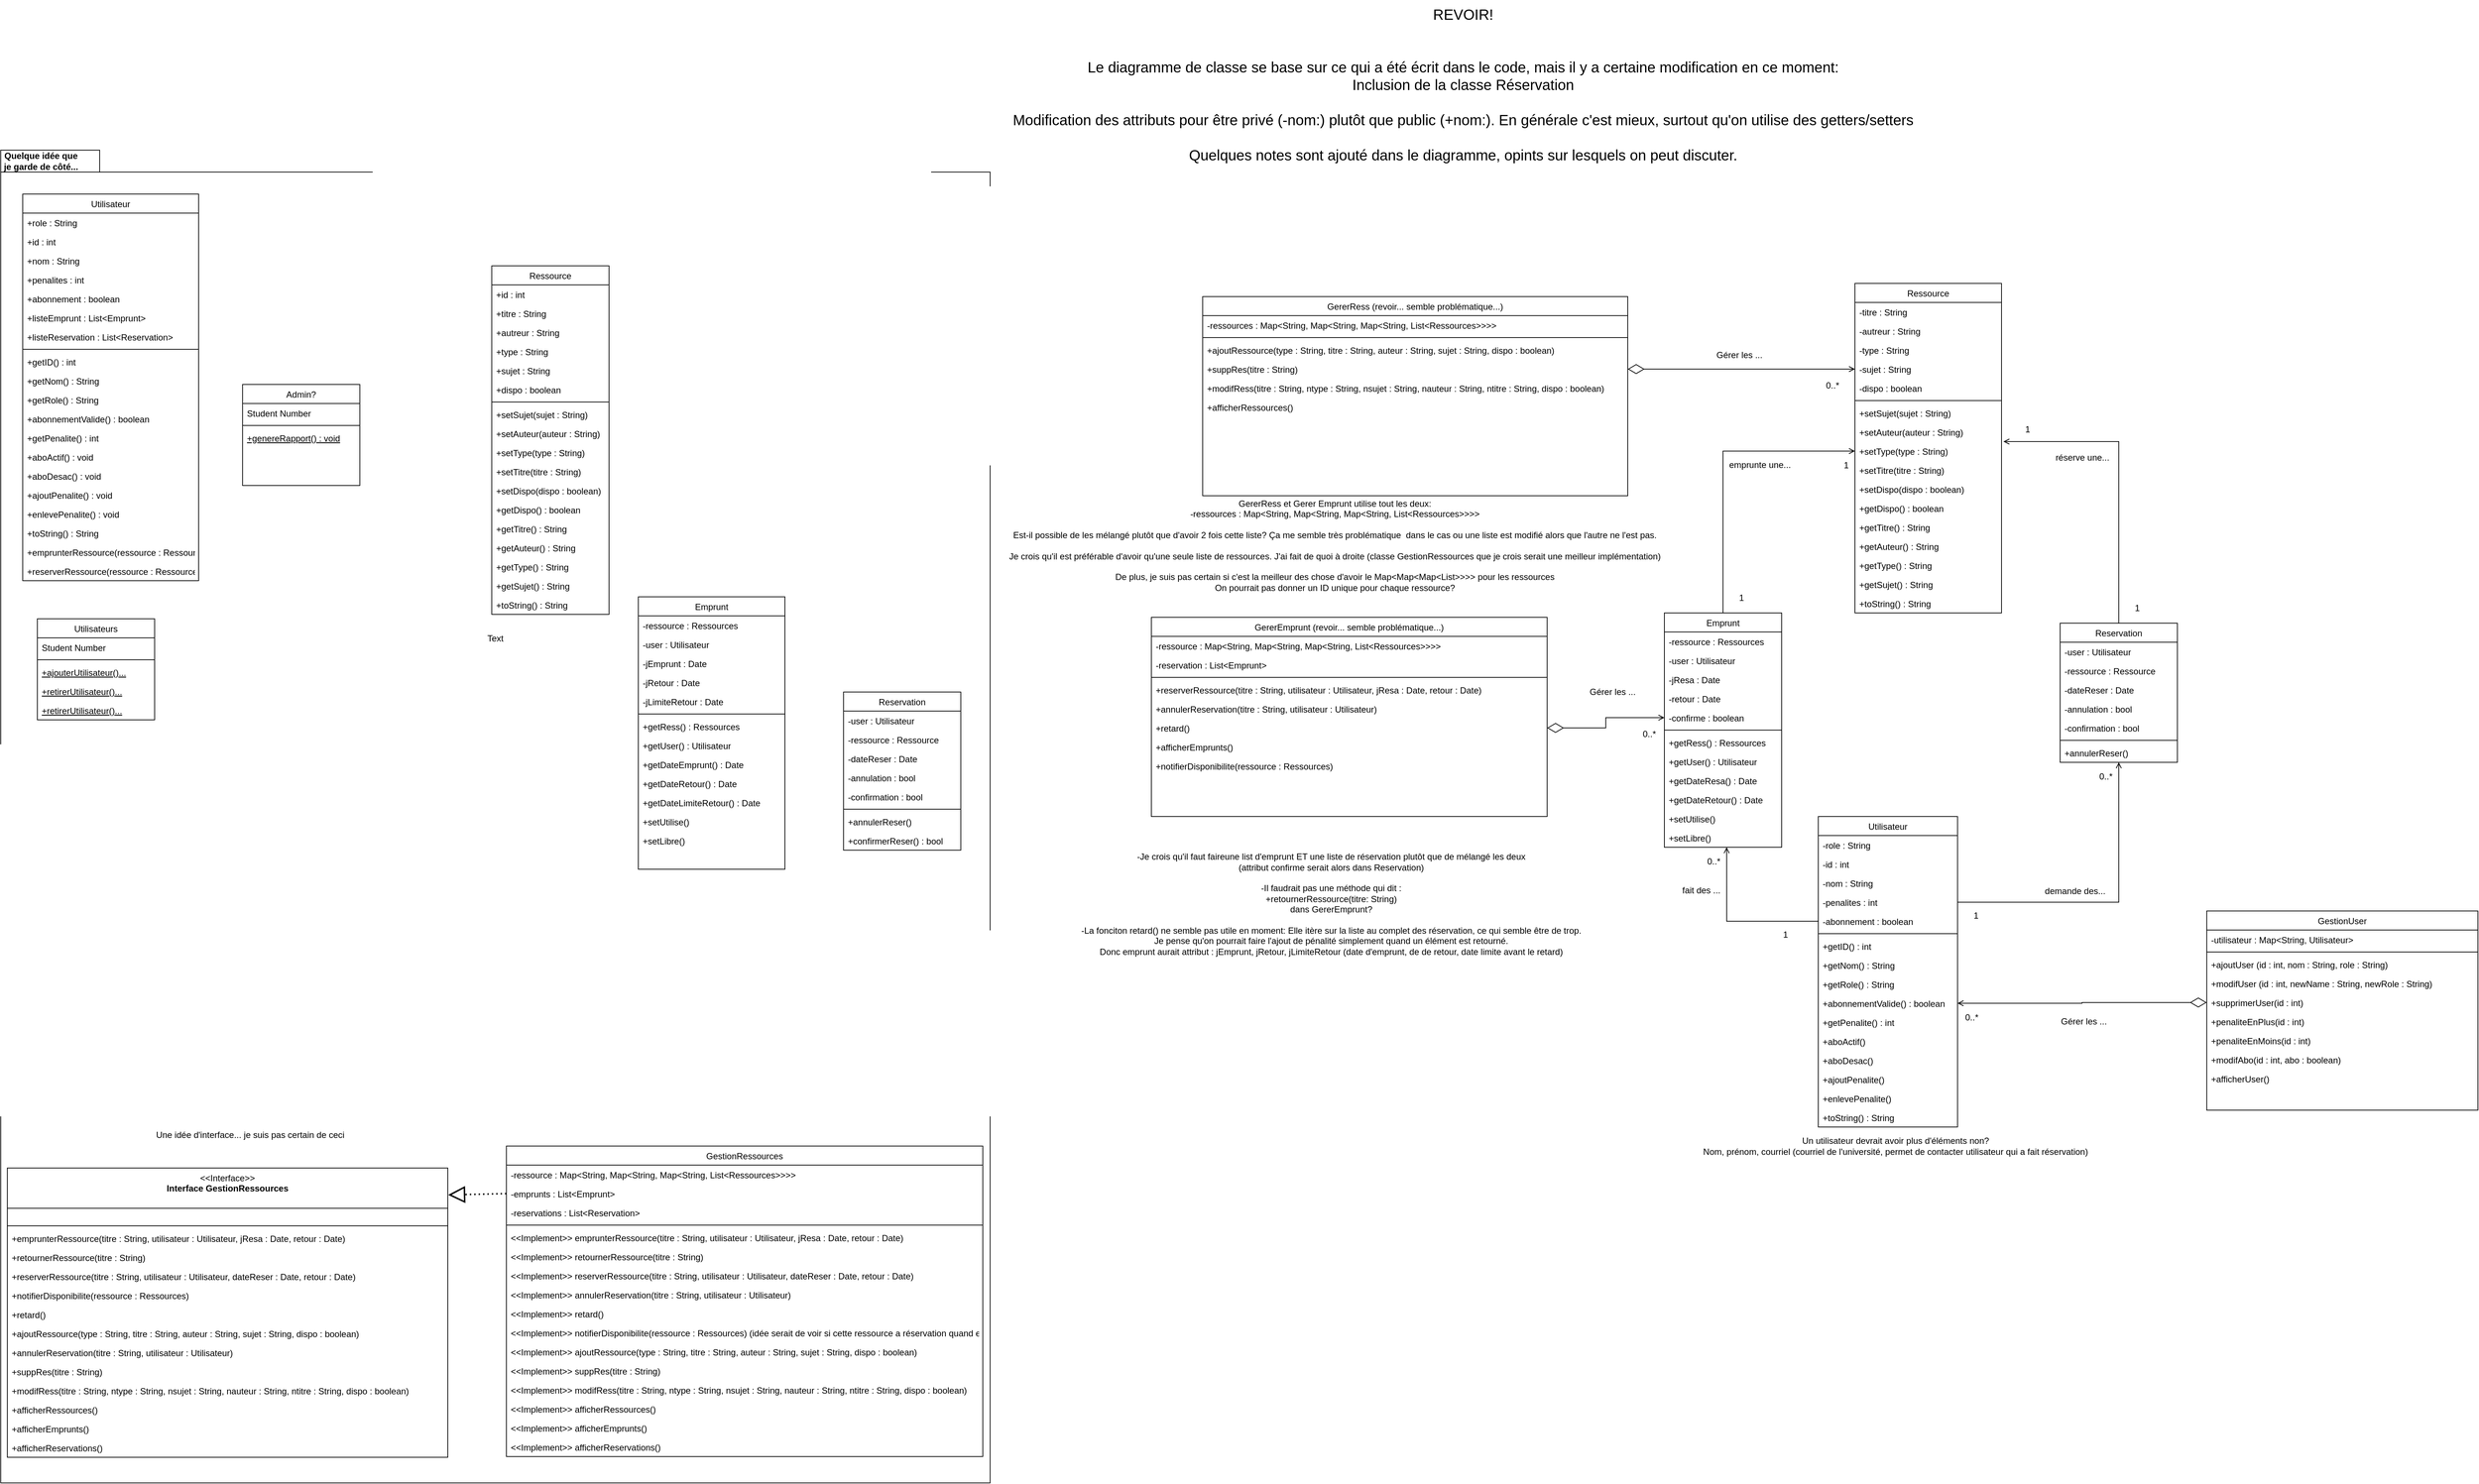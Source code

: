 <mxfile version="26.0.11">
  <diagram id="C5RBs43oDa-KdzZeNtuy" name="Page-1">
    <mxGraphModel grid="1" page="1" gridSize="10" guides="1" tooltips="1" connect="1" arrows="1" fold="1" pageScale="1" pageWidth="827" pageHeight="1169" math="0" shadow="0">
      <root>
        <mxCell id="WIyWlLk6GJQsqaUBKTNV-0" />
        <mxCell id="WIyWlLk6GJQsqaUBKTNV-1" parent="WIyWlLk6GJQsqaUBKTNV-0" />
        <mxCell id="yLyFV1x4ZE79QHFPJ-aJ-38" value="Quelque idée que je garde de côté..." style="shape=folder;fontStyle=1;tabWidth=110;tabHeight=30;tabPosition=left;html=1;boundedLbl=1;labelInHeader=1;container=1;collapsible=0;whiteSpace=wrap;fillColor=none;" vertex="1" parent="WIyWlLk6GJQsqaUBKTNV-1">
          <mxGeometry x="-2490" y="510" width="1350" height="1820" as="geometry" />
        </mxCell>
        <mxCell id="yLyFV1x4ZE79QHFPJ-aJ-39" value="Text" style="html=1;strokeColor=none;resizeWidth=1;resizeHeight=1;fillColor=none;part=1;connectable=0;allowArrows=0;deletable=0;whiteSpace=wrap;" vertex="1" parent="yLyFV1x4ZE79QHFPJ-aJ-38">
          <mxGeometry width="1350" height="1274" relative="1" as="geometry">
            <mxPoint y="30" as="offset" />
          </mxGeometry>
        </mxCell>
        <mxCell id="yLyFV1x4ZE79QHFPJ-aJ-62" value="&amp;lt;&amp;lt;Interface&amp;gt;&amp;gt;&lt;br&gt;&lt;b&gt;Interface GestionRessources&lt;/b&gt;" style="swimlane;fontStyle=0;align=center;verticalAlign=top;childLayout=stackLayout;horizontal=1;startSize=55;horizontalStack=0;resizeParent=1;resizeParentMax=0;resizeLast=0;collapsible=0;marginBottom=0;html=1;whiteSpace=wrap;" vertex="1" parent="yLyFV1x4ZE79QHFPJ-aJ-38">
          <mxGeometry x="9" y="1390" width="601" height="395" as="geometry" />
        </mxCell>
        <mxCell id="yLyFV1x4ZE79QHFPJ-aJ-66" value="&amp;nbsp; " style="text;html=1;strokeColor=none;fillColor=none;align=left;verticalAlign=middle;spacingLeft=4;spacingRight=4;overflow=hidden;rotatable=0;points=[[0,0.5],[1,0.5]];portConstraint=eastwest;whiteSpace=wrap;" vertex="1" parent="yLyFV1x4ZE79QHFPJ-aJ-62">
          <mxGeometry y="55" width="601" height="20" as="geometry" />
        </mxCell>
        <mxCell id="yLyFV1x4ZE79QHFPJ-aJ-67" value="" style="line;strokeWidth=1;fillColor=none;align=left;verticalAlign=middle;spacingTop=-1;spacingLeft=3;spacingRight=3;rotatable=0;labelPosition=right;points=[];portConstraint=eastwest;" vertex="1" parent="yLyFV1x4ZE79QHFPJ-aJ-62">
          <mxGeometry y="75" width="601" height="8" as="geometry" />
        </mxCell>
        <mxCell id="yLyFV1x4ZE79QHFPJ-aJ-42" value="+emprunterRessource(titre : String, utilisateur : Utilisateur, jResa : Date, retour : Date) " style="text;align=left;verticalAlign=top;spacingLeft=4;spacingRight=4;overflow=hidden;rotatable=0;points=[[0,0.5],[1,0.5]];portConstraint=eastwest;" vertex="1" parent="yLyFV1x4ZE79QHFPJ-aJ-62">
          <mxGeometry y="83" width="601" height="26" as="geometry" />
        </mxCell>
        <mxCell id="yLyFV1x4ZE79QHFPJ-aJ-43" value="+retournerRessource(titre : String) " style="text;align=left;verticalAlign=top;spacingLeft=4;spacingRight=4;overflow=hidden;rotatable=0;points=[[0,0.5],[1,0.5]];portConstraint=eastwest;" vertex="1" parent="yLyFV1x4ZE79QHFPJ-aJ-62">
          <mxGeometry y="109" width="601" height="26" as="geometry" />
        </mxCell>
        <mxCell id="yLyFV1x4ZE79QHFPJ-aJ-44" value="+reserverRessource(titre : String, utilisateur : Utilisateur, dateReser : Date, retour : Date) " style="text;align=left;verticalAlign=top;spacingLeft=4;spacingRight=4;overflow=hidden;rotatable=0;points=[[0,0.5],[1,0.5]];portConstraint=eastwest;" vertex="1" parent="yLyFV1x4ZE79QHFPJ-aJ-62">
          <mxGeometry y="135" width="601" height="26" as="geometry" />
        </mxCell>
        <mxCell id="yLyFV1x4ZE79QHFPJ-aJ-47" value="+notifierDisponibilite(ressource : Ressources)" style="text;align=left;verticalAlign=top;spacingLeft=4;spacingRight=4;overflow=hidden;rotatable=0;points=[[0,0.5],[1,0.5]];portConstraint=eastwest;" vertex="1" parent="yLyFV1x4ZE79QHFPJ-aJ-62">
          <mxGeometry y="161" width="601" height="26" as="geometry" />
        </mxCell>
        <mxCell id="yLyFV1x4ZE79QHFPJ-aJ-46" value="+retard() " style="text;align=left;verticalAlign=top;spacingLeft=4;spacingRight=4;overflow=hidden;rotatable=0;points=[[0,0.5],[1,0.5]];portConstraint=eastwest;" vertex="1" parent="yLyFV1x4ZE79QHFPJ-aJ-62">
          <mxGeometry y="187" width="601" height="26" as="geometry" />
        </mxCell>
        <mxCell id="yLyFV1x4ZE79QHFPJ-aJ-48" value="+ajoutRessource(type : String, titre : String, auteur : String, sujet : String, dispo : boolean)" style="text;align=left;verticalAlign=top;spacingLeft=4;spacingRight=4;overflow=hidden;rotatable=0;points=[[0,0.5],[1,0.5]];portConstraint=eastwest;" vertex="1" parent="yLyFV1x4ZE79QHFPJ-aJ-62">
          <mxGeometry y="213" width="601" height="26" as="geometry" />
        </mxCell>
        <mxCell id="yLyFV1x4ZE79QHFPJ-aJ-45" value="+annulerReservation(titre : String, utilisateur : Utilisateur) " style="text;align=left;verticalAlign=top;spacingLeft=4;spacingRight=4;overflow=hidden;rotatable=0;points=[[0,0.5],[1,0.5]];portConstraint=eastwest;" vertex="1" parent="yLyFV1x4ZE79QHFPJ-aJ-62">
          <mxGeometry y="239" width="601" height="26" as="geometry" />
        </mxCell>
        <mxCell id="yLyFV1x4ZE79QHFPJ-aJ-49" value="+suppRes(titre : String) " style="text;align=left;verticalAlign=top;spacingLeft=4;spacingRight=4;overflow=hidden;rotatable=0;points=[[0,0.5],[1,0.5]];portConstraint=eastwest;" vertex="1" parent="yLyFV1x4ZE79QHFPJ-aJ-62">
          <mxGeometry y="265" width="601" height="26" as="geometry" />
        </mxCell>
        <mxCell id="yLyFV1x4ZE79QHFPJ-aJ-50" value="+modifRess(titre : String, ntype : String, nsujet : String, nauteur : String, ntitre : String, dispo : boolean) " style="text;align=left;verticalAlign=top;spacingLeft=4;spacingRight=4;overflow=hidden;rotatable=0;points=[[0,0.5],[1,0.5]];portConstraint=eastwest;" vertex="1" parent="yLyFV1x4ZE79QHFPJ-aJ-62">
          <mxGeometry y="291" width="601" height="26" as="geometry" />
        </mxCell>
        <mxCell id="yLyFV1x4ZE79QHFPJ-aJ-51" value="+afficherRessources() " style="text;align=left;verticalAlign=top;spacingLeft=4;spacingRight=4;overflow=hidden;rotatable=0;points=[[0,0.5],[1,0.5]];portConstraint=eastwest;" vertex="1" parent="yLyFV1x4ZE79QHFPJ-aJ-62">
          <mxGeometry y="317" width="601" height="26" as="geometry" />
        </mxCell>
        <mxCell id="yLyFV1x4ZE79QHFPJ-aJ-52" value="+afficherEmprunts()" style="text;align=left;verticalAlign=top;spacingLeft=4;spacingRight=4;overflow=hidden;rotatable=0;points=[[0,0.5],[1,0.5]];portConstraint=eastwest;" vertex="1" parent="yLyFV1x4ZE79QHFPJ-aJ-62">
          <mxGeometry y="343" width="601" height="26" as="geometry" />
        </mxCell>
        <mxCell id="yLyFV1x4ZE79QHFPJ-aJ-53" value="+afficherReservations()" style="text;align=left;verticalAlign=top;spacingLeft=4;spacingRight=4;overflow=hidden;rotatable=0;points=[[0,0.5],[1,0.5]];portConstraint=eastwest;" vertex="1" parent="yLyFV1x4ZE79QHFPJ-aJ-62">
          <mxGeometry y="369" width="601" height="26" as="geometry" />
        </mxCell>
        <mxCell id="9IkHnGnMmLAS4iMcp6C8-106" value="Utilisateur" style="swimlane;fontStyle=0;align=center;verticalAlign=top;childLayout=stackLayout;horizontal=1;startSize=26;horizontalStack=0;resizeParent=1;resizeLast=0;collapsible=1;marginBottom=0;rounded=0;shadow=0;strokeWidth=1;" vertex="1" parent="yLyFV1x4ZE79QHFPJ-aJ-38">
          <mxGeometry x="30" y="60" width="240" height="528" as="geometry">
            <mxRectangle x="130" y="380" width="160" height="26" as="alternateBounds" />
          </mxGeometry>
        </mxCell>
        <mxCell id="9IkHnGnMmLAS4iMcp6C8-107" value="+role : String" style="text;align=left;verticalAlign=top;spacingLeft=4;spacingRight=4;overflow=hidden;rotatable=0;points=[[0,0.5],[1,0.5]];portConstraint=eastwest;" vertex="1" parent="9IkHnGnMmLAS4iMcp6C8-106">
          <mxGeometry y="26" width="240" height="26" as="geometry" />
        </mxCell>
        <mxCell id="9IkHnGnMmLAS4iMcp6C8-108" value="+id : int" style="text;align=left;verticalAlign=top;spacingLeft=4;spacingRight=4;overflow=hidden;rotatable=0;points=[[0,0.5],[1,0.5]];portConstraint=eastwest;rounded=0;shadow=0;html=0;" vertex="1" parent="9IkHnGnMmLAS4iMcp6C8-106">
          <mxGeometry y="52" width="240" height="26" as="geometry" />
        </mxCell>
        <mxCell id="9IkHnGnMmLAS4iMcp6C8-109" value="+nom : String" style="text;align=left;verticalAlign=top;spacingLeft=4;spacingRight=4;overflow=hidden;rotatable=0;points=[[0,0.5],[1,0.5]];portConstraint=eastwest;rounded=0;shadow=0;html=0;" vertex="1" parent="9IkHnGnMmLAS4iMcp6C8-106">
          <mxGeometry y="78" width="240" height="26" as="geometry" />
        </mxCell>
        <mxCell id="9IkHnGnMmLAS4iMcp6C8-110" value="+penalites : int" style="text;align=left;verticalAlign=top;spacingLeft=4;spacingRight=4;overflow=hidden;rotatable=0;points=[[0,0.5],[1,0.5]];portConstraint=eastwest;rounded=0;shadow=0;html=0;" vertex="1" parent="9IkHnGnMmLAS4iMcp6C8-106">
          <mxGeometry y="104" width="240" height="26" as="geometry" />
        </mxCell>
        <mxCell id="9IkHnGnMmLAS4iMcp6C8-111" value="+abonnement : boolean" style="text;align=left;verticalAlign=top;spacingLeft=4;spacingRight=4;overflow=hidden;rotatable=0;points=[[0,0.5],[1,0.5]];portConstraint=eastwest;rounded=0;shadow=0;html=0;" vertex="1" parent="9IkHnGnMmLAS4iMcp6C8-106">
          <mxGeometry y="130" width="240" height="26" as="geometry" />
        </mxCell>
        <mxCell id="9IkHnGnMmLAS4iMcp6C8-144" value="+listeEmprunt : List&lt;Emprunt&gt;" style="text;align=left;verticalAlign=top;spacingLeft=4;spacingRight=4;overflow=hidden;rotatable=0;points=[[0,0.5],[1,0.5]];portConstraint=eastwest;rounded=0;shadow=0;html=0;" vertex="1" parent="9IkHnGnMmLAS4iMcp6C8-106">
          <mxGeometry y="156" width="240" height="26" as="geometry" />
        </mxCell>
        <mxCell id="9IkHnGnMmLAS4iMcp6C8-145" value="+listeReservation : List&lt;Reservation&gt;" style="text;align=left;verticalAlign=top;spacingLeft=4;spacingRight=4;overflow=hidden;rotatable=0;points=[[0,0.5],[1,0.5]];portConstraint=eastwest;rounded=0;shadow=0;html=0;" vertex="1" parent="9IkHnGnMmLAS4iMcp6C8-106">
          <mxGeometry y="182" width="240" height="26" as="geometry" />
        </mxCell>
        <mxCell id="9IkHnGnMmLAS4iMcp6C8-112" value="" style="line;html=1;strokeWidth=1;align=left;verticalAlign=middle;spacingTop=-1;spacingLeft=3;spacingRight=3;rotatable=0;labelPosition=right;points=[];portConstraint=eastwest;" vertex="1" parent="9IkHnGnMmLAS4iMcp6C8-106">
          <mxGeometry y="208" width="240" height="8" as="geometry" />
        </mxCell>
        <mxCell id="9IkHnGnMmLAS4iMcp6C8-113" value="+getID() : int" style="text;align=left;verticalAlign=top;spacingLeft=4;spacingRight=4;overflow=hidden;rotatable=0;points=[[0,0.5],[1,0.5]];portConstraint=eastwest;fontStyle=0" vertex="1" parent="9IkHnGnMmLAS4iMcp6C8-106">
          <mxGeometry y="216" width="240" height="26" as="geometry" />
        </mxCell>
        <mxCell id="9IkHnGnMmLAS4iMcp6C8-114" value="+getNom() : String" style="text;align=left;verticalAlign=top;spacingLeft=4;spacingRight=4;overflow=hidden;rotatable=0;points=[[0,0.5],[1,0.5]];portConstraint=eastwest;" vertex="1" parent="9IkHnGnMmLAS4iMcp6C8-106">
          <mxGeometry y="242" width="240" height="26" as="geometry" />
        </mxCell>
        <mxCell id="9IkHnGnMmLAS4iMcp6C8-115" value="+getRole() : String" style="text;align=left;verticalAlign=top;spacingLeft=4;spacingRight=4;overflow=hidden;rotatable=0;points=[[0,0.5],[1,0.5]];portConstraint=eastwest;rounded=0;shadow=0;html=0;" vertex="1" parent="9IkHnGnMmLAS4iMcp6C8-106">
          <mxGeometry y="268" width="240" height="26" as="geometry" />
        </mxCell>
        <mxCell id="9IkHnGnMmLAS4iMcp6C8-116" value="+abonnementValide() : boolean" style="text;align=left;verticalAlign=top;spacingLeft=4;spacingRight=4;overflow=hidden;rotatable=0;points=[[0,0.5],[1,0.5]];portConstraint=eastwest;rounded=0;shadow=0;html=0;" vertex="1" parent="9IkHnGnMmLAS4iMcp6C8-106">
          <mxGeometry y="294" width="240" height="26" as="geometry" />
        </mxCell>
        <mxCell id="9IkHnGnMmLAS4iMcp6C8-117" value="+getPenalite() : int" style="text;align=left;verticalAlign=top;spacingLeft=4;spacingRight=4;overflow=hidden;rotatable=0;points=[[0,0.5],[1,0.5]];portConstraint=eastwest;rounded=0;shadow=0;html=0;" vertex="1" parent="9IkHnGnMmLAS4iMcp6C8-106">
          <mxGeometry y="320" width="240" height="26" as="geometry" />
        </mxCell>
        <mxCell id="9IkHnGnMmLAS4iMcp6C8-118" value="+aboActif() : void" style="text;align=left;verticalAlign=top;spacingLeft=4;spacingRight=4;overflow=hidden;rotatable=0;points=[[0,0.5],[1,0.5]];portConstraint=eastwest;rounded=0;shadow=0;html=0;" vertex="1" parent="9IkHnGnMmLAS4iMcp6C8-106">
          <mxGeometry y="346" width="240" height="26" as="geometry" />
        </mxCell>
        <mxCell id="9IkHnGnMmLAS4iMcp6C8-119" value="+aboDesac() : void" style="text;align=left;verticalAlign=top;spacingLeft=4;spacingRight=4;overflow=hidden;rotatable=0;points=[[0,0.5],[1,0.5]];portConstraint=eastwest;rounded=0;shadow=0;html=0;" vertex="1" parent="9IkHnGnMmLAS4iMcp6C8-106">
          <mxGeometry y="372" width="240" height="26" as="geometry" />
        </mxCell>
        <mxCell id="9IkHnGnMmLAS4iMcp6C8-120" value="+ajoutPenalite() : void" style="text;align=left;verticalAlign=top;spacingLeft=4;spacingRight=4;overflow=hidden;rotatable=0;points=[[0,0.5],[1,0.5]];portConstraint=eastwest;rounded=0;shadow=0;html=0;" vertex="1" parent="9IkHnGnMmLAS4iMcp6C8-106">
          <mxGeometry y="398" width="240" height="26" as="geometry" />
        </mxCell>
        <mxCell id="9IkHnGnMmLAS4iMcp6C8-121" value="+enlevePenalite() : void" style="text;align=left;verticalAlign=top;spacingLeft=4;spacingRight=4;overflow=hidden;rotatable=0;points=[[0,0.5],[1,0.5]];portConstraint=eastwest;rounded=0;shadow=0;html=0;" vertex="1" parent="9IkHnGnMmLAS4iMcp6C8-106">
          <mxGeometry y="424" width="240" height="26" as="geometry" />
        </mxCell>
        <mxCell id="9IkHnGnMmLAS4iMcp6C8-122" value="+toString() : String" style="text;align=left;verticalAlign=top;spacingLeft=4;spacingRight=4;overflow=hidden;rotatable=0;points=[[0,0.5],[1,0.5]];portConstraint=eastwest;rounded=0;shadow=0;html=0;" vertex="1" parent="9IkHnGnMmLAS4iMcp6C8-106">
          <mxGeometry y="450" width="240" height="26" as="geometry" />
        </mxCell>
        <mxCell id="9IkHnGnMmLAS4iMcp6C8-142" value="+emprunterRessource(ressource : Ressource) : bool" style="text;align=left;verticalAlign=top;spacingLeft=4;spacingRight=4;overflow=hidden;rotatable=0;points=[[0,0.5],[1,0.5]];portConstraint=eastwest;rounded=0;shadow=0;html=0;" vertex="1" parent="9IkHnGnMmLAS4iMcp6C8-106">
          <mxGeometry y="476" width="240" height="26" as="geometry" />
        </mxCell>
        <mxCell id="9IkHnGnMmLAS4iMcp6C8-143" value="+reserverRessource(ressource : Ressource) : bool" style="text;align=left;verticalAlign=top;spacingLeft=4;spacingRight=4;overflow=hidden;rotatable=0;points=[[0,0.5],[1,0.5]];portConstraint=eastwest;rounded=0;shadow=0;html=0;" vertex="1" parent="9IkHnGnMmLAS4iMcp6C8-106">
          <mxGeometry y="502" width="240" height="26" as="geometry" />
        </mxCell>
        <mxCell id="9IkHnGnMmLAS4iMcp6C8-171" value="Utilisateurs" style="swimlane;fontStyle=0;align=center;verticalAlign=top;childLayout=stackLayout;horizontal=1;startSize=26;horizontalStack=0;resizeParent=1;resizeLast=0;collapsible=1;marginBottom=0;rounded=0;shadow=0;strokeWidth=1;" vertex="1" parent="yLyFV1x4ZE79QHFPJ-aJ-38">
          <mxGeometry x="50" y="640" width="160" height="138" as="geometry">
            <mxRectangle x="130" y="380" width="160" height="26" as="alternateBounds" />
          </mxGeometry>
        </mxCell>
        <mxCell id="9IkHnGnMmLAS4iMcp6C8-172" value="Student Number" style="text;align=left;verticalAlign=top;spacingLeft=4;spacingRight=4;overflow=hidden;rotatable=0;points=[[0,0.5],[1,0.5]];portConstraint=eastwest;" vertex="1" parent="9IkHnGnMmLAS4iMcp6C8-171">
          <mxGeometry y="26" width="160" height="26" as="geometry" />
        </mxCell>
        <mxCell id="9IkHnGnMmLAS4iMcp6C8-173" value="" style="line;html=1;strokeWidth=1;align=left;verticalAlign=middle;spacingTop=-1;spacingLeft=3;spacingRight=3;rotatable=0;labelPosition=right;points=[];portConstraint=eastwest;" vertex="1" parent="9IkHnGnMmLAS4iMcp6C8-171">
          <mxGeometry y="52" width="160" height="8" as="geometry" />
        </mxCell>
        <mxCell id="9IkHnGnMmLAS4iMcp6C8-174" value="+ajouterUtilisateur()..." style="text;align=left;verticalAlign=top;spacingLeft=4;spacingRight=4;overflow=hidden;rotatable=0;points=[[0,0.5],[1,0.5]];portConstraint=eastwest;fontStyle=4" vertex="1" parent="9IkHnGnMmLAS4iMcp6C8-171">
          <mxGeometry y="60" width="160" height="26" as="geometry" />
        </mxCell>
        <mxCell id="9IkHnGnMmLAS4iMcp6C8-175" value="+retirerUtilisateur()..." style="text;align=left;verticalAlign=top;spacingLeft=4;spacingRight=4;overflow=hidden;rotatable=0;points=[[0,0.5],[1,0.5]];portConstraint=eastwest;fontStyle=4" vertex="1" parent="9IkHnGnMmLAS4iMcp6C8-171">
          <mxGeometry y="86" width="160" height="26" as="geometry" />
        </mxCell>
        <mxCell id="9IkHnGnMmLAS4iMcp6C8-176" value="+retirerUtilisateur()..." style="text;align=left;verticalAlign=top;spacingLeft=4;spacingRight=4;overflow=hidden;rotatable=0;points=[[0,0.5],[1,0.5]];portConstraint=eastwest;fontStyle=4" vertex="1" parent="9IkHnGnMmLAS4iMcp6C8-171">
          <mxGeometry y="112" width="160" height="26" as="geometry" />
        </mxCell>
        <mxCell id="9IkHnGnMmLAS4iMcp6C8-6" value="Admin?" style="swimlane;fontStyle=0;align=center;verticalAlign=top;childLayout=stackLayout;horizontal=1;startSize=26;horizontalStack=0;resizeParent=1;resizeLast=0;collapsible=1;marginBottom=0;rounded=0;shadow=0;strokeWidth=1;" vertex="1" parent="yLyFV1x4ZE79QHFPJ-aJ-38">
          <mxGeometry x="330" y="320" width="160" height="138" as="geometry">
            <mxRectangle x="130" y="380" width="160" height="26" as="alternateBounds" />
          </mxGeometry>
        </mxCell>
        <mxCell id="9IkHnGnMmLAS4iMcp6C8-7" value="Student Number" style="text;align=left;verticalAlign=top;spacingLeft=4;spacingRight=4;overflow=hidden;rotatable=0;points=[[0,0.5],[1,0.5]];portConstraint=eastwest;" vertex="1" parent="9IkHnGnMmLAS4iMcp6C8-6">
          <mxGeometry y="26" width="160" height="26" as="geometry" />
        </mxCell>
        <mxCell id="9IkHnGnMmLAS4iMcp6C8-9" value="" style="line;html=1;strokeWidth=1;align=left;verticalAlign=middle;spacingTop=-1;spacingLeft=3;spacingRight=3;rotatable=0;labelPosition=right;points=[];portConstraint=eastwest;" vertex="1" parent="9IkHnGnMmLAS4iMcp6C8-6">
          <mxGeometry y="52" width="160" height="8" as="geometry" />
        </mxCell>
        <mxCell id="9IkHnGnMmLAS4iMcp6C8-10" value="+genereRapport() : void" style="text;align=left;verticalAlign=top;spacingLeft=4;spacingRight=4;overflow=hidden;rotatable=0;points=[[0,0.5],[1,0.5]];portConstraint=eastwest;fontStyle=4" vertex="1" parent="9IkHnGnMmLAS4iMcp6C8-6">
          <mxGeometry y="60" width="160" height="26" as="geometry" />
        </mxCell>
        <mxCell id="9IkHnGnMmLAS4iMcp6C8-147" value="Emprunt" style="swimlane;fontStyle=0;align=center;verticalAlign=top;childLayout=stackLayout;horizontal=1;startSize=26;horizontalStack=0;resizeParent=1;resizeLast=0;collapsible=1;marginBottom=0;rounded=0;shadow=0;strokeWidth=1;" vertex="1" parent="yLyFV1x4ZE79QHFPJ-aJ-38">
          <mxGeometry x="870" y="610" width="200" height="372" as="geometry">
            <mxRectangle x="130" y="380" width="160" height="26" as="alternateBounds" />
          </mxGeometry>
        </mxCell>
        <mxCell id="9IkHnGnMmLAS4iMcp6C8-148" value="-ressource : Ressources" style="text;align=left;verticalAlign=top;spacingLeft=4;spacingRight=4;overflow=hidden;rotatable=0;points=[[0,0.5],[1,0.5]];portConstraint=eastwest;" vertex="1" parent="9IkHnGnMmLAS4iMcp6C8-147">
          <mxGeometry y="26" width="200" height="26" as="geometry" />
        </mxCell>
        <mxCell id="9IkHnGnMmLAS4iMcp6C8-149" value="-user : Utilisateur" style="text;align=left;verticalAlign=top;spacingLeft=4;spacingRight=4;overflow=hidden;rotatable=0;points=[[0,0.5],[1,0.5]];portConstraint=eastwest;fontStyle=0" vertex="1" parent="9IkHnGnMmLAS4iMcp6C8-147">
          <mxGeometry y="52" width="200" height="26" as="geometry" />
        </mxCell>
        <mxCell id="9IkHnGnMmLAS4iMcp6C8-150" value="-jEmprunt : Date" style="text;align=left;verticalAlign=top;spacingLeft=4;spacingRight=4;overflow=hidden;rotatable=0;points=[[0,0.5],[1,0.5]];portConstraint=eastwest;" vertex="1" parent="9IkHnGnMmLAS4iMcp6C8-147">
          <mxGeometry y="78" width="200" height="26" as="geometry" />
        </mxCell>
        <mxCell id="9IkHnGnMmLAS4iMcp6C8-151" value="-jRetour : Date" style="text;align=left;verticalAlign=top;spacingLeft=4;spacingRight=4;overflow=hidden;rotatable=0;points=[[0,0.5],[1,0.5]];portConstraint=eastwest;" vertex="1" parent="9IkHnGnMmLAS4iMcp6C8-147">
          <mxGeometry y="104" width="200" height="26" as="geometry" />
        </mxCell>
        <mxCell id="yLyFV1x4ZE79QHFPJ-aJ-33" value="-jLimiteRetour : Date" style="text;align=left;verticalAlign=top;spacingLeft=4;spacingRight=4;overflow=hidden;rotatable=0;points=[[0,0.5],[1,0.5]];portConstraint=eastwest;rounded=0;shadow=0;html=0;" vertex="1" parent="9IkHnGnMmLAS4iMcp6C8-147">
          <mxGeometry y="130" width="200" height="26" as="geometry" />
        </mxCell>
        <mxCell id="9IkHnGnMmLAS4iMcp6C8-153" value="" style="line;html=1;strokeWidth=1;align=left;verticalAlign=middle;spacingTop=-1;spacingLeft=3;spacingRight=3;rotatable=0;labelPosition=right;points=[];portConstraint=eastwest;" vertex="1" parent="9IkHnGnMmLAS4iMcp6C8-147">
          <mxGeometry y="156" width="200" height="8" as="geometry" />
        </mxCell>
        <mxCell id="9IkHnGnMmLAS4iMcp6C8-154" value="+getRess() : Ressources" style="text;align=left;verticalAlign=top;spacingLeft=4;spacingRight=4;overflow=hidden;rotatable=0;points=[[0,0.5],[1,0.5]];portConstraint=eastwest;" vertex="1" parent="9IkHnGnMmLAS4iMcp6C8-147">
          <mxGeometry y="164" width="200" height="26" as="geometry" />
        </mxCell>
        <mxCell id="9IkHnGnMmLAS4iMcp6C8-155" value="+getUser() : Utilisateur" style="text;align=left;verticalAlign=top;spacingLeft=4;spacingRight=4;overflow=hidden;rotatable=0;points=[[0,0.5],[1,0.5]];portConstraint=eastwest;" vertex="1" parent="9IkHnGnMmLAS4iMcp6C8-147">
          <mxGeometry y="190" width="200" height="26" as="geometry" />
        </mxCell>
        <mxCell id="9IkHnGnMmLAS4iMcp6C8-156" value="+getDateEmprunt() : Date" style="text;align=left;verticalAlign=top;spacingLeft=4;spacingRight=4;overflow=hidden;rotatable=0;points=[[0,0.5],[1,0.5]];portConstraint=eastwest;" vertex="1" parent="9IkHnGnMmLAS4iMcp6C8-147">
          <mxGeometry y="216" width="200" height="26" as="geometry" />
        </mxCell>
        <mxCell id="9IkHnGnMmLAS4iMcp6C8-157" value="+getDateRetour() : Date" style="text;align=left;verticalAlign=top;spacingLeft=4;spacingRight=4;overflow=hidden;rotatable=0;points=[[0,0.5],[1,0.5]];portConstraint=eastwest;" vertex="1" parent="9IkHnGnMmLAS4iMcp6C8-147">
          <mxGeometry y="242" width="200" height="26" as="geometry" />
        </mxCell>
        <mxCell id="yLyFV1x4ZE79QHFPJ-aJ-95" value="+getDateLimiteRetour() : Date" style="text;align=left;verticalAlign=top;spacingLeft=4;spacingRight=4;overflow=hidden;rotatable=0;points=[[0,0.5],[1,0.5]];portConstraint=eastwest;" vertex="1" parent="9IkHnGnMmLAS4iMcp6C8-147">
          <mxGeometry y="268" width="200" height="26" as="geometry" />
        </mxCell>
        <mxCell id="9IkHnGnMmLAS4iMcp6C8-158" value="+setUtilise()" style="text;align=left;verticalAlign=top;spacingLeft=4;spacingRight=4;overflow=hidden;rotatable=0;points=[[0,0.5],[1,0.5]];portConstraint=eastwest;" vertex="1" parent="9IkHnGnMmLAS4iMcp6C8-147">
          <mxGeometry y="294" width="200" height="26" as="geometry" />
        </mxCell>
        <mxCell id="9IkHnGnMmLAS4iMcp6C8-159" value="+setLibre() " style="text;align=left;verticalAlign=top;spacingLeft=4;spacingRight=4;overflow=hidden;rotatable=0;points=[[0,0.5],[1,0.5]];portConstraint=eastwest;" vertex="1" parent="9IkHnGnMmLAS4iMcp6C8-147">
          <mxGeometry y="320" width="200" height="26" as="geometry" />
        </mxCell>
        <mxCell id="yLyFV1x4ZE79QHFPJ-aJ-71" value="Une idée d&#39;interface... je suis pas certain de ceci" style="text;html=1;align=center;verticalAlign=middle;resizable=0;points=[];autosize=1;strokeColor=none;fillColor=none;" vertex="1" parent="yLyFV1x4ZE79QHFPJ-aJ-38">
          <mxGeometry x="200" y="1330" width="280" height="30" as="geometry" />
        </mxCell>
        <mxCell id="yLyFV1x4ZE79QHFPJ-aJ-86" value="Reservation" style="swimlane;fontStyle=0;align=center;verticalAlign=top;childLayout=stackLayout;horizontal=1;startSize=26;horizontalStack=0;resizeParent=1;resizeLast=0;collapsible=1;marginBottom=0;rounded=0;shadow=0;strokeWidth=1;" vertex="1" parent="yLyFV1x4ZE79QHFPJ-aJ-38">
          <mxGeometry x="1150" y="740" width="160" height="216" as="geometry">
            <mxRectangle x="130" y="380" width="160" height="26" as="alternateBounds" />
          </mxGeometry>
        </mxCell>
        <mxCell id="yLyFV1x4ZE79QHFPJ-aJ-87" value="-user : Utilisateur" style="text;align=left;verticalAlign=top;spacingLeft=4;spacingRight=4;overflow=hidden;rotatable=0;points=[[0,0.5],[1,0.5]];portConstraint=eastwest;" vertex="1" parent="yLyFV1x4ZE79QHFPJ-aJ-86">
          <mxGeometry y="26" width="160" height="26" as="geometry" />
        </mxCell>
        <mxCell id="yLyFV1x4ZE79QHFPJ-aJ-88" value="-ressource : Ressource" style="text;align=left;verticalAlign=top;spacingLeft=4;spacingRight=4;overflow=hidden;rotatable=0;points=[[0,0.5],[1,0.5]];portConstraint=eastwest;rounded=0;shadow=0;html=0;" vertex="1" parent="yLyFV1x4ZE79QHFPJ-aJ-86">
          <mxGeometry y="52" width="160" height="26" as="geometry" />
        </mxCell>
        <mxCell id="yLyFV1x4ZE79QHFPJ-aJ-89" value="-dateReser : Date" style="text;align=left;verticalAlign=top;spacingLeft=4;spacingRight=4;overflow=hidden;rotatable=0;points=[[0,0.5],[1,0.5]];portConstraint=eastwest;rounded=0;shadow=0;html=0;" vertex="1" parent="yLyFV1x4ZE79QHFPJ-aJ-86">
          <mxGeometry y="78" width="160" height="26" as="geometry" />
        </mxCell>
        <mxCell id="yLyFV1x4ZE79QHFPJ-aJ-90" value="-annulation : bool" style="text;align=left;verticalAlign=top;spacingLeft=4;spacingRight=4;overflow=hidden;rotatable=0;points=[[0,0.5],[1,0.5]];portConstraint=eastwest;rounded=0;shadow=0;html=0;" vertex="1" parent="yLyFV1x4ZE79QHFPJ-aJ-86">
          <mxGeometry y="104" width="160" height="26" as="geometry" />
        </mxCell>
        <mxCell id="yLyFV1x4ZE79QHFPJ-aJ-91" value="-confirmation : bool" style="text;align=left;verticalAlign=top;spacingLeft=4;spacingRight=4;overflow=hidden;rotatable=0;points=[[0,0.5],[1,0.5]];portConstraint=eastwest;rounded=0;shadow=0;html=0;" vertex="1" parent="yLyFV1x4ZE79QHFPJ-aJ-86">
          <mxGeometry y="130" width="160" height="26" as="geometry" />
        </mxCell>
        <mxCell id="yLyFV1x4ZE79QHFPJ-aJ-92" value="" style="line;html=1;strokeWidth=1;align=left;verticalAlign=middle;spacingTop=-1;spacingLeft=3;spacingRight=3;rotatable=0;labelPosition=right;points=[];portConstraint=eastwest;" vertex="1" parent="yLyFV1x4ZE79QHFPJ-aJ-86">
          <mxGeometry y="156" width="160" height="8" as="geometry" />
        </mxCell>
        <mxCell id="yLyFV1x4ZE79QHFPJ-aJ-93" value="+annulerReser()" style="text;align=left;verticalAlign=top;spacingLeft=4;spacingRight=4;overflow=hidden;rotatable=0;points=[[0,0.5],[1,0.5]];portConstraint=eastwest;fontStyle=0" vertex="1" parent="yLyFV1x4ZE79QHFPJ-aJ-86">
          <mxGeometry y="164" width="160" height="26" as="geometry" />
        </mxCell>
        <mxCell id="yLyFV1x4ZE79QHFPJ-aJ-94" value="+confirmerReser() : bool" style="text;align=left;verticalAlign=top;spacingLeft=4;spacingRight=4;overflow=hidden;rotatable=0;points=[[0,0.5],[1,0.5]];portConstraint=eastwest;rounded=0;shadow=0;html=0;" vertex="1" parent="yLyFV1x4ZE79QHFPJ-aJ-86">
          <mxGeometry y="190" width="160" height="26" as="geometry" />
        </mxCell>
        <mxCell id="9IkHnGnMmLAS4iMcp6C8-0" value="Utilisateur" style="swimlane;fontStyle=0;align=center;verticalAlign=top;childLayout=stackLayout;horizontal=1;startSize=26;horizontalStack=0;resizeParent=1;resizeLast=0;collapsible=1;marginBottom=0;rounded=0;shadow=0;strokeWidth=1;" vertex="1" parent="WIyWlLk6GJQsqaUBKTNV-1">
          <mxGeometry x="-10" y="1420" width="190" height="424" as="geometry">
            <mxRectangle x="130" y="380" width="160" height="26" as="alternateBounds" />
          </mxGeometry>
        </mxCell>
        <mxCell id="9IkHnGnMmLAS4iMcp6C8-1" value="-role : String" style="text;align=left;verticalAlign=top;spacingLeft=4;spacingRight=4;overflow=hidden;rotatable=0;points=[[0,0.5],[1,0.5]];portConstraint=eastwest;" vertex="1" parent="9IkHnGnMmLAS4iMcp6C8-0">
          <mxGeometry y="26" width="190" height="26" as="geometry" />
        </mxCell>
        <mxCell id="9IkHnGnMmLAS4iMcp6C8-2" value="-id : int" style="text;align=left;verticalAlign=top;spacingLeft=4;spacingRight=4;overflow=hidden;rotatable=0;points=[[0,0.5],[1,0.5]];portConstraint=eastwest;rounded=0;shadow=0;html=0;" vertex="1" parent="9IkHnGnMmLAS4iMcp6C8-0">
          <mxGeometry y="52" width="190" height="26" as="geometry" />
        </mxCell>
        <mxCell id="9IkHnGnMmLAS4iMcp6C8-31" value="-nom : String" style="text;align=left;verticalAlign=top;spacingLeft=4;spacingRight=4;overflow=hidden;rotatable=0;points=[[0,0.5],[1,0.5]];portConstraint=eastwest;rounded=0;shadow=0;html=0;" vertex="1" parent="9IkHnGnMmLAS4iMcp6C8-0">
          <mxGeometry y="78" width="190" height="26" as="geometry" />
        </mxCell>
        <mxCell id="9IkHnGnMmLAS4iMcp6C8-32" value="-penalites : int" style="text;align=left;verticalAlign=top;spacingLeft=4;spacingRight=4;overflow=hidden;rotatable=0;points=[[0,0.5],[1,0.5]];portConstraint=eastwest;rounded=0;shadow=0;html=0;" vertex="1" parent="9IkHnGnMmLAS4iMcp6C8-0">
          <mxGeometry y="104" width="190" height="26" as="geometry" />
        </mxCell>
        <mxCell id="9IkHnGnMmLAS4iMcp6C8-33" value="-abonnement : boolean" style="text;align=left;verticalAlign=top;spacingLeft=4;spacingRight=4;overflow=hidden;rotatable=0;points=[[0,0.5],[1,0.5]];portConstraint=eastwest;rounded=0;shadow=0;html=0;" vertex="1" parent="9IkHnGnMmLAS4iMcp6C8-0">
          <mxGeometry y="130" width="190" height="26" as="geometry" />
        </mxCell>
        <mxCell id="9IkHnGnMmLAS4iMcp6C8-3" value="" style="line;html=1;strokeWidth=1;align=left;verticalAlign=middle;spacingTop=-1;spacingLeft=3;spacingRight=3;rotatable=0;labelPosition=right;points=[];portConstraint=eastwest;" vertex="1" parent="9IkHnGnMmLAS4iMcp6C8-0">
          <mxGeometry y="156" width="190" height="8" as="geometry" />
        </mxCell>
        <mxCell id="9IkHnGnMmLAS4iMcp6C8-4" value="+getID() : int" style="text;align=left;verticalAlign=top;spacingLeft=4;spacingRight=4;overflow=hidden;rotatable=0;points=[[0,0.5],[1,0.5]];portConstraint=eastwest;fontStyle=0" vertex="1" parent="9IkHnGnMmLAS4iMcp6C8-0">
          <mxGeometry y="164" width="190" height="26" as="geometry" />
        </mxCell>
        <mxCell id="9IkHnGnMmLAS4iMcp6C8-5" value="+getNom() : String" style="text;align=left;verticalAlign=top;spacingLeft=4;spacingRight=4;overflow=hidden;rotatable=0;points=[[0,0.5],[1,0.5]];portConstraint=eastwest;" vertex="1" parent="9IkHnGnMmLAS4iMcp6C8-0">
          <mxGeometry y="190" width="190" height="26" as="geometry" />
        </mxCell>
        <mxCell id="9IkHnGnMmLAS4iMcp6C8-30" value="+getRole() : String" style="text;align=left;verticalAlign=top;spacingLeft=4;spacingRight=4;overflow=hidden;rotatable=0;points=[[0,0.5],[1,0.5]];portConstraint=eastwest;rounded=0;shadow=0;html=0;" vertex="1" parent="9IkHnGnMmLAS4iMcp6C8-0">
          <mxGeometry y="216" width="190" height="26" as="geometry" />
        </mxCell>
        <mxCell id="9IkHnGnMmLAS4iMcp6C8-34" value="+abonnementValide() : boolean" style="text;align=left;verticalAlign=top;spacingLeft=4;spacingRight=4;overflow=hidden;rotatable=0;points=[[0,0.5],[1,0.5]];portConstraint=eastwest;rounded=0;shadow=0;html=0;" vertex="1" parent="9IkHnGnMmLAS4iMcp6C8-0">
          <mxGeometry y="242" width="190" height="26" as="geometry" />
        </mxCell>
        <mxCell id="9IkHnGnMmLAS4iMcp6C8-35" value="+getPenalite() : int" style="text;align=left;verticalAlign=top;spacingLeft=4;spacingRight=4;overflow=hidden;rotatable=0;points=[[0,0.5],[1,0.5]];portConstraint=eastwest;rounded=0;shadow=0;html=0;" vertex="1" parent="9IkHnGnMmLAS4iMcp6C8-0">
          <mxGeometry y="268" width="190" height="26" as="geometry" />
        </mxCell>
        <mxCell id="9IkHnGnMmLAS4iMcp6C8-36" value="+aboActif() " style="text;align=left;verticalAlign=top;spacingLeft=4;spacingRight=4;overflow=hidden;rotatable=0;points=[[0,0.5],[1,0.5]];portConstraint=eastwest;rounded=0;shadow=0;html=0;" vertex="1" parent="9IkHnGnMmLAS4iMcp6C8-0">
          <mxGeometry y="294" width="190" height="26" as="geometry" />
        </mxCell>
        <mxCell id="9IkHnGnMmLAS4iMcp6C8-50" value="+aboDesac()" style="text;align=left;verticalAlign=top;spacingLeft=4;spacingRight=4;overflow=hidden;rotatable=0;points=[[0,0.5],[1,0.5]];portConstraint=eastwest;rounded=0;shadow=0;html=0;" vertex="1" parent="9IkHnGnMmLAS4iMcp6C8-0">
          <mxGeometry y="320" width="190" height="26" as="geometry" />
        </mxCell>
        <mxCell id="9IkHnGnMmLAS4iMcp6C8-51" value="+ajoutPenalite() " style="text;align=left;verticalAlign=top;spacingLeft=4;spacingRight=4;overflow=hidden;rotatable=0;points=[[0,0.5],[1,0.5]];portConstraint=eastwest;rounded=0;shadow=0;html=0;" vertex="1" parent="9IkHnGnMmLAS4iMcp6C8-0">
          <mxGeometry y="346" width="190" height="26" as="geometry" />
        </mxCell>
        <mxCell id="9IkHnGnMmLAS4iMcp6C8-52" value="+enlevePenalite()" style="text;align=left;verticalAlign=top;spacingLeft=4;spacingRight=4;overflow=hidden;rotatable=0;points=[[0,0.5],[1,0.5]];portConstraint=eastwest;rounded=0;shadow=0;html=0;" vertex="1" parent="9IkHnGnMmLAS4iMcp6C8-0">
          <mxGeometry y="372" width="190" height="26" as="geometry" />
        </mxCell>
        <mxCell id="9IkHnGnMmLAS4iMcp6C8-53" value="+toString() : String" style="text;align=left;verticalAlign=top;spacingLeft=4;spacingRight=4;overflow=hidden;rotatable=0;points=[[0,0.5],[1,0.5]];portConstraint=eastwest;rounded=0;shadow=0;html=0;" vertex="1" parent="9IkHnGnMmLAS4iMcp6C8-0">
          <mxGeometry y="398" width="190" height="26" as="geometry" />
        </mxCell>
        <mxCell id="9IkHnGnMmLAS4iMcp6C8-12" value="Ressource" style="swimlane;fontStyle=0;align=center;verticalAlign=top;childLayout=stackLayout;horizontal=1;startSize=26;horizontalStack=0;resizeParent=1;resizeLast=0;collapsible=1;marginBottom=0;rounded=0;shadow=0;strokeWidth=1;" vertex="1" parent="WIyWlLk6GJQsqaUBKTNV-1">
          <mxGeometry x="40" y="692" width="200" height="450" as="geometry">
            <mxRectangle x="130" y="380" width="160" height="26" as="alternateBounds" />
          </mxGeometry>
        </mxCell>
        <mxCell id="9IkHnGnMmLAS4iMcp6C8-13" value="-titre : String" style="text;align=left;verticalAlign=top;spacingLeft=4;spacingRight=4;overflow=hidden;rotatable=0;points=[[0,0.5],[1,0.5]];portConstraint=eastwest;" vertex="1" parent="9IkHnGnMmLAS4iMcp6C8-12">
          <mxGeometry y="26" width="200" height="26" as="geometry" />
        </mxCell>
        <mxCell id="9IkHnGnMmLAS4iMcp6C8-54" value="-autreur : String" style="text;align=left;verticalAlign=top;spacingLeft=4;spacingRight=4;overflow=hidden;rotatable=0;points=[[0,0.5],[1,0.5]];portConstraint=eastwest;" vertex="1" parent="9IkHnGnMmLAS4iMcp6C8-12">
          <mxGeometry y="52" width="200" height="26" as="geometry" />
        </mxCell>
        <mxCell id="9IkHnGnMmLAS4iMcp6C8-14" value="-type : String" style="text;align=left;verticalAlign=top;spacingLeft=4;spacingRight=4;overflow=hidden;rotatable=0;points=[[0,0.5],[1,0.5]];portConstraint=eastwest;rounded=0;shadow=0;html=0;" vertex="1" parent="9IkHnGnMmLAS4iMcp6C8-12">
          <mxGeometry y="78" width="200" height="26" as="geometry" />
        </mxCell>
        <mxCell id="9IkHnGnMmLAS4iMcp6C8-58" value="-sujet : String" style="text;align=left;verticalAlign=top;spacingLeft=4;spacingRight=4;overflow=hidden;rotatable=0;points=[[0,0.5],[1,0.5]];portConstraint=eastwest;" vertex="1" parent="9IkHnGnMmLAS4iMcp6C8-12">
          <mxGeometry y="104" width="200" height="26" as="geometry" />
        </mxCell>
        <mxCell id="9IkHnGnMmLAS4iMcp6C8-57" value="-dispo : boolean" style="text;align=left;verticalAlign=top;spacingLeft=4;spacingRight=4;overflow=hidden;rotatable=0;points=[[0,0.5],[1,0.5]];portConstraint=eastwest;" vertex="1" parent="9IkHnGnMmLAS4iMcp6C8-12">
          <mxGeometry y="130" width="200" height="26" as="geometry" />
        </mxCell>
        <mxCell id="9IkHnGnMmLAS4iMcp6C8-15" value="" style="line;html=1;strokeWidth=1;align=left;verticalAlign=middle;spacingTop=-1;spacingLeft=3;spacingRight=3;rotatable=0;labelPosition=right;points=[];portConstraint=eastwest;" vertex="1" parent="9IkHnGnMmLAS4iMcp6C8-12">
          <mxGeometry y="156" width="200" height="8" as="geometry" />
        </mxCell>
        <mxCell id="9IkHnGnMmLAS4iMcp6C8-16" value="+setSujet(sujet : String) " style="text;align=left;verticalAlign=top;spacingLeft=4;spacingRight=4;overflow=hidden;rotatable=0;points=[[0,0.5],[1,0.5]];portConstraint=eastwest;fontStyle=0" vertex="1" parent="9IkHnGnMmLAS4iMcp6C8-12">
          <mxGeometry y="164" width="200" height="26" as="geometry" />
        </mxCell>
        <mxCell id="9IkHnGnMmLAS4iMcp6C8-17" value="+setAuteur(auteur : String) " style="text;align=left;verticalAlign=top;spacingLeft=4;spacingRight=4;overflow=hidden;rotatable=0;points=[[0,0.5],[1,0.5]];portConstraint=eastwest;" vertex="1" parent="9IkHnGnMmLAS4iMcp6C8-12">
          <mxGeometry y="190" width="200" height="26" as="geometry" />
        </mxCell>
        <mxCell id="9IkHnGnMmLAS4iMcp6C8-55" value="+setType(type : String)" style="text;align=left;verticalAlign=top;spacingLeft=4;spacingRight=4;overflow=hidden;rotatable=0;points=[[0,0.5],[1,0.5]];portConstraint=eastwest;" vertex="1" parent="9IkHnGnMmLAS4iMcp6C8-12">
          <mxGeometry y="216" width="200" height="26" as="geometry" />
        </mxCell>
        <mxCell id="9IkHnGnMmLAS4iMcp6C8-56" value="+setTitre(titre : String) " style="text;align=left;verticalAlign=top;spacingLeft=4;spacingRight=4;overflow=hidden;rotatable=0;points=[[0,0.5],[1,0.5]];portConstraint=eastwest;" vertex="1" parent="9IkHnGnMmLAS4iMcp6C8-12">
          <mxGeometry y="242" width="200" height="26" as="geometry" />
        </mxCell>
        <mxCell id="9IkHnGnMmLAS4iMcp6C8-59" value="+setDispo(dispo : boolean) " style="text;align=left;verticalAlign=top;spacingLeft=4;spacingRight=4;overflow=hidden;rotatable=0;points=[[0,0.5],[1,0.5]];portConstraint=eastwest;" vertex="1" parent="9IkHnGnMmLAS4iMcp6C8-12">
          <mxGeometry y="268" width="200" height="26" as="geometry" />
        </mxCell>
        <mxCell id="9IkHnGnMmLAS4iMcp6C8-60" value="+getDispo() : boolean" style="text;align=left;verticalAlign=top;spacingLeft=4;spacingRight=4;overflow=hidden;rotatable=0;points=[[0,0.5],[1,0.5]];portConstraint=eastwest;" vertex="1" parent="9IkHnGnMmLAS4iMcp6C8-12">
          <mxGeometry y="294" width="200" height="26" as="geometry" />
        </mxCell>
        <mxCell id="9IkHnGnMmLAS4iMcp6C8-61" value="+getTitre() : String" style="text;align=left;verticalAlign=top;spacingLeft=4;spacingRight=4;overflow=hidden;rotatable=0;points=[[0,0.5],[1,0.5]];portConstraint=eastwest;" vertex="1" parent="9IkHnGnMmLAS4iMcp6C8-12">
          <mxGeometry y="320" width="200" height="26" as="geometry" />
        </mxCell>
        <mxCell id="9IkHnGnMmLAS4iMcp6C8-62" value="+getAuteur() : String" style="text;align=left;verticalAlign=top;spacingLeft=4;spacingRight=4;overflow=hidden;rotatable=0;points=[[0,0.5],[1,0.5]];portConstraint=eastwest;" vertex="1" parent="9IkHnGnMmLAS4iMcp6C8-12">
          <mxGeometry y="346" width="200" height="26" as="geometry" />
        </mxCell>
        <mxCell id="9IkHnGnMmLAS4iMcp6C8-63" value="+getType() : String" style="text;align=left;verticalAlign=top;spacingLeft=4;spacingRight=4;overflow=hidden;rotatable=0;points=[[0,0.5],[1,0.5]];portConstraint=eastwest;" vertex="1" parent="9IkHnGnMmLAS4iMcp6C8-12">
          <mxGeometry y="372" width="200" height="26" as="geometry" />
        </mxCell>
        <mxCell id="9IkHnGnMmLAS4iMcp6C8-64" value="+getSujet() : String" style="text;align=left;verticalAlign=top;spacingLeft=4;spacingRight=4;overflow=hidden;rotatable=0;points=[[0,0.5],[1,0.5]];portConstraint=eastwest;" vertex="1" parent="9IkHnGnMmLAS4iMcp6C8-12">
          <mxGeometry y="398" width="200" height="26" as="geometry" />
        </mxCell>
        <mxCell id="9IkHnGnMmLAS4iMcp6C8-65" value="+toString() : String" style="text;align=left;verticalAlign=top;spacingLeft=4;spacingRight=4;overflow=hidden;rotatable=0;points=[[0,0.5],[1,0.5]];portConstraint=eastwest;rounded=0;shadow=0;html=0;" vertex="1" parent="9IkHnGnMmLAS4iMcp6C8-12">
          <mxGeometry y="424" width="200" height="26" as="geometry" />
        </mxCell>
        <mxCell id="9IkHnGnMmLAS4iMcp6C8-18" value="Reservation" style="swimlane;fontStyle=0;align=center;verticalAlign=top;childLayout=stackLayout;horizontal=1;startSize=26;horizontalStack=0;resizeParent=1;resizeLast=0;collapsible=1;marginBottom=0;rounded=0;shadow=0;strokeWidth=1;" vertex="1" parent="WIyWlLk6GJQsqaUBKTNV-1">
          <mxGeometry x="320" y="1156" width="160" height="190" as="geometry">
            <mxRectangle x="130" y="380" width="160" height="26" as="alternateBounds" />
          </mxGeometry>
        </mxCell>
        <mxCell id="9IkHnGnMmLAS4iMcp6C8-19" value="-user : Utilisateur" style="text;align=left;verticalAlign=top;spacingLeft=4;spacingRight=4;overflow=hidden;rotatable=0;points=[[0,0.5],[1,0.5]];portConstraint=eastwest;" vertex="1" parent="9IkHnGnMmLAS4iMcp6C8-18">
          <mxGeometry y="26" width="160" height="26" as="geometry" />
        </mxCell>
        <mxCell id="9IkHnGnMmLAS4iMcp6C8-146" value="-ressource : Ressource" style="text;align=left;verticalAlign=top;spacingLeft=4;spacingRight=4;overflow=hidden;rotatable=0;points=[[0,0.5],[1,0.5]];portConstraint=eastwest;rounded=0;shadow=0;html=0;" vertex="1" parent="9IkHnGnMmLAS4iMcp6C8-18">
          <mxGeometry y="52" width="160" height="26" as="geometry" />
        </mxCell>
        <mxCell id="9IkHnGnMmLAS4iMcp6C8-20" value="-dateReser : Date" style="text;align=left;verticalAlign=top;spacingLeft=4;spacingRight=4;overflow=hidden;rotatable=0;points=[[0,0.5],[1,0.5]];portConstraint=eastwest;rounded=0;shadow=0;html=0;" vertex="1" parent="9IkHnGnMmLAS4iMcp6C8-18">
          <mxGeometry y="78" width="160" height="26" as="geometry" />
        </mxCell>
        <mxCell id="9IkHnGnMmLAS4iMcp6C8-73" value="-annulation : bool" style="text;align=left;verticalAlign=top;spacingLeft=4;spacingRight=4;overflow=hidden;rotatable=0;points=[[0,0.5],[1,0.5]];portConstraint=eastwest;rounded=0;shadow=0;html=0;" vertex="1" parent="9IkHnGnMmLAS4iMcp6C8-18">
          <mxGeometry y="104" width="160" height="26" as="geometry" />
        </mxCell>
        <mxCell id="yLyFV1x4ZE79QHFPJ-aJ-72" value="-confirmation : bool" style="text;align=left;verticalAlign=top;spacingLeft=4;spacingRight=4;overflow=hidden;rotatable=0;points=[[0,0.5],[1,0.5]];portConstraint=eastwest;rounded=0;shadow=0;html=0;" vertex="1" parent="9IkHnGnMmLAS4iMcp6C8-18">
          <mxGeometry y="130" width="160" height="26" as="geometry" />
        </mxCell>
        <mxCell id="9IkHnGnMmLAS4iMcp6C8-21" value="" style="line;html=1;strokeWidth=1;align=left;verticalAlign=middle;spacingTop=-1;spacingLeft=3;spacingRight=3;rotatable=0;labelPosition=right;points=[];portConstraint=eastwest;" vertex="1" parent="9IkHnGnMmLAS4iMcp6C8-18">
          <mxGeometry y="156" width="160" height="8" as="geometry" />
        </mxCell>
        <mxCell id="9IkHnGnMmLAS4iMcp6C8-22" value="+annulerReser()" style="text;align=left;verticalAlign=top;spacingLeft=4;spacingRight=4;overflow=hidden;rotatable=0;points=[[0,0.5],[1,0.5]];portConstraint=eastwest;fontStyle=0" vertex="1" parent="9IkHnGnMmLAS4iMcp6C8-18">
          <mxGeometry y="164" width="160" height="26" as="geometry" />
        </mxCell>
        <mxCell id="9IkHnGnMmLAS4iMcp6C8-24" value="Emprunt" style="swimlane;fontStyle=0;align=center;verticalAlign=top;childLayout=stackLayout;horizontal=1;startSize=26;horizontalStack=0;resizeParent=1;resizeLast=0;collapsible=1;marginBottom=0;rounded=0;shadow=0;strokeWidth=1;" vertex="1" parent="WIyWlLk6GJQsqaUBKTNV-1">
          <mxGeometry x="-220" y="1142" width="160" height="320" as="geometry">
            <mxRectangle x="130" y="380" width="160" height="26" as="alternateBounds" />
          </mxGeometry>
        </mxCell>
        <mxCell id="9IkHnGnMmLAS4iMcp6C8-25" value="-ressource : Ressources" style="text;align=left;verticalAlign=top;spacingLeft=4;spacingRight=4;overflow=hidden;rotatable=0;points=[[0,0.5],[1,0.5]];portConstraint=eastwest;" vertex="1" parent="9IkHnGnMmLAS4iMcp6C8-24">
          <mxGeometry y="26" width="160" height="26" as="geometry" />
        </mxCell>
        <mxCell id="9IkHnGnMmLAS4iMcp6C8-28" value="-user : Utilisateur" style="text;align=left;verticalAlign=top;spacingLeft=4;spacingRight=4;overflow=hidden;rotatable=0;points=[[0,0.5],[1,0.5]];portConstraint=eastwest;fontStyle=0" vertex="1" parent="9IkHnGnMmLAS4iMcp6C8-24">
          <mxGeometry y="52" width="160" height="26" as="geometry" />
        </mxCell>
        <mxCell id="9IkHnGnMmLAS4iMcp6C8-29" value="-jResa : Date" style="text;align=left;verticalAlign=top;spacingLeft=4;spacingRight=4;overflow=hidden;rotatable=0;points=[[0,0.5],[1,0.5]];portConstraint=eastwest;" vertex="1" parent="9IkHnGnMmLAS4iMcp6C8-24">
          <mxGeometry y="78" width="160" height="26" as="geometry" />
        </mxCell>
        <mxCell id="9IkHnGnMmLAS4iMcp6C8-66" value="-retour : Date" style="text;align=left;verticalAlign=top;spacingLeft=4;spacingRight=4;overflow=hidden;rotatable=0;points=[[0,0.5],[1,0.5]];portConstraint=eastwest;" vertex="1" parent="9IkHnGnMmLAS4iMcp6C8-24">
          <mxGeometry y="104" width="160" height="26" as="geometry" />
        </mxCell>
        <mxCell id="9IkHnGnMmLAS4iMcp6C8-26" value="-confirme : boolean" style="text;align=left;verticalAlign=top;spacingLeft=4;spacingRight=4;overflow=hidden;rotatable=0;points=[[0,0.5],[1,0.5]];portConstraint=eastwest;rounded=0;shadow=0;html=0;" vertex="1" parent="9IkHnGnMmLAS4iMcp6C8-24">
          <mxGeometry y="130" width="160" height="26" as="geometry" />
        </mxCell>
        <mxCell id="9IkHnGnMmLAS4iMcp6C8-27" value="" style="line;html=1;strokeWidth=1;align=left;verticalAlign=middle;spacingTop=-1;spacingLeft=3;spacingRight=3;rotatable=0;labelPosition=right;points=[];portConstraint=eastwest;" vertex="1" parent="9IkHnGnMmLAS4iMcp6C8-24">
          <mxGeometry y="156" width="160" height="8" as="geometry" />
        </mxCell>
        <mxCell id="9IkHnGnMmLAS4iMcp6C8-67" value="+getRess() : Ressources" style="text;align=left;verticalAlign=top;spacingLeft=4;spacingRight=4;overflow=hidden;rotatable=0;points=[[0,0.5],[1,0.5]];portConstraint=eastwest;" vertex="1" parent="9IkHnGnMmLAS4iMcp6C8-24">
          <mxGeometry y="164" width="160" height="26" as="geometry" />
        </mxCell>
        <mxCell id="9IkHnGnMmLAS4iMcp6C8-68" value="+getUser() : Utilisateur" style="text;align=left;verticalAlign=top;spacingLeft=4;spacingRight=4;overflow=hidden;rotatable=0;points=[[0,0.5],[1,0.5]];portConstraint=eastwest;" vertex="1" parent="9IkHnGnMmLAS4iMcp6C8-24">
          <mxGeometry y="190" width="160" height="26" as="geometry" />
        </mxCell>
        <mxCell id="9IkHnGnMmLAS4iMcp6C8-69" value="+getDateResa() : Date" style="text;align=left;verticalAlign=top;spacingLeft=4;spacingRight=4;overflow=hidden;rotatable=0;points=[[0,0.5],[1,0.5]];portConstraint=eastwest;" vertex="1" parent="9IkHnGnMmLAS4iMcp6C8-24">
          <mxGeometry y="216" width="160" height="26" as="geometry" />
        </mxCell>
        <mxCell id="9IkHnGnMmLAS4iMcp6C8-70" value="+getDateRetour() : Date" style="text;align=left;verticalAlign=top;spacingLeft=4;spacingRight=4;overflow=hidden;rotatable=0;points=[[0,0.5],[1,0.5]];portConstraint=eastwest;" vertex="1" parent="9IkHnGnMmLAS4iMcp6C8-24">
          <mxGeometry y="242" width="160" height="26" as="geometry" />
        </mxCell>
        <mxCell id="9IkHnGnMmLAS4iMcp6C8-71" value="+setUtilise() " style="text;align=left;verticalAlign=top;spacingLeft=4;spacingRight=4;overflow=hidden;rotatable=0;points=[[0,0.5],[1,0.5]];portConstraint=eastwest;" vertex="1" parent="9IkHnGnMmLAS4iMcp6C8-24">
          <mxGeometry y="268" width="160" height="26" as="geometry" />
        </mxCell>
        <mxCell id="9IkHnGnMmLAS4iMcp6C8-72" value="+setLibre() " style="text;align=left;verticalAlign=top;spacingLeft=4;spacingRight=4;overflow=hidden;rotatable=0;points=[[0,0.5],[1,0.5]];portConstraint=eastwest;" vertex="1" parent="9IkHnGnMmLAS4iMcp6C8-24">
          <mxGeometry y="294" width="160" height="26" as="geometry" />
        </mxCell>
        <mxCell id="9IkHnGnMmLAS4iMcp6C8-75" value="GestionUser" style="swimlane;fontStyle=0;align=center;verticalAlign=top;childLayout=stackLayout;horizontal=1;startSize=26;horizontalStack=0;resizeParent=1;resizeLast=0;collapsible=1;marginBottom=0;rounded=0;shadow=0;strokeWidth=1;" vertex="1" parent="WIyWlLk6GJQsqaUBKTNV-1">
          <mxGeometry x="520" y="1549" width="370" height="272" as="geometry">
            <mxRectangle x="130" y="380" width="160" height="26" as="alternateBounds" />
          </mxGeometry>
        </mxCell>
        <mxCell id="9IkHnGnMmLAS4iMcp6C8-76" value="-utilisateur : Map&lt;String, Utilisateur&gt;" style="text;align=left;verticalAlign=top;spacingLeft=4;spacingRight=4;overflow=hidden;rotatable=0;points=[[0,0.5],[1,0.5]];portConstraint=eastwest;" vertex="1" parent="9IkHnGnMmLAS4iMcp6C8-75">
          <mxGeometry y="26" width="370" height="26" as="geometry" />
        </mxCell>
        <mxCell id="9IkHnGnMmLAS4iMcp6C8-78" value="" style="line;html=1;strokeWidth=1;align=left;verticalAlign=middle;spacingTop=-1;spacingLeft=3;spacingRight=3;rotatable=0;labelPosition=right;points=[];portConstraint=eastwest;" vertex="1" parent="9IkHnGnMmLAS4iMcp6C8-75">
          <mxGeometry y="52" width="370" height="8" as="geometry" />
        </mxCell>
        <mxCell id="9IkHnGnMmLAS4iMcp6C8-80" value="+ajoutUser (id : int, nom : String, role : String)" style="text;align=left;verticalAlign=top;spacingLeft=4;spacingRight=4;overflow=hidden;rotatable=0;points=[[0,0.5],[1,0.5]];portConstraint=eastwest;" vertex="1" parent="9IkHnGnMmLAS4iMcp6C8-75">
          <mxGeometry y="60" width="370" height="26" as="geometry" />
        </mxCell>
        <mxCell id="9IkHnGnMmLAS4iMcp6C8-81" value="+modifUser (id : int, newName : String, newRole : String)" style="text;align=left;verticalAlign=top;spacingLeft=4;spacingRight=4;overflow=hidden;rotatable=0;points=[[0,0.5],[1,0.5]];portConstraint=eastwest;" vertex="1" parent="9IkHnGnMmLAS4iMcp6C8-75">
          <mxGeometry y="86" width="370" height="26" as="geometry" />
        </mxCell>
        <mxCell id="9IkHnGnMmLAS4iMcp6C8-83" value="+supprimerUser(id : int) " style="text;align=left;verticalAlign=top;spacingLeft=4;spacingRight=4;overflow=hidden;rotatable=0;points=[[0,0.5],[1,0.5]];portConstraint=eastwest;" vertex="1" parent="9IkHnGnMmLAS4iMcp6C8-75">
          <mxGeometry y="112" width="370" height="26" as="geometry" />
        </mxCell>
        <mxCell id="9IkHnGnMmLAS4iMcp6C8-84" value="+penaliteEnPlus(id : int) " style="text;align=left;verticalAlign=top;spacingLeft=4;spacingRight=4;overflow=hidden;rotatable=0;points=[[0,0.5],[1,0.5]];portConstraint=eastwest;" vertex="1" parent="9IkHnGnMmLAS4iMcp6C8-75">
          <mxGeometry y="138" width="370" height="26" as="geometry" />
        </mxCell>
        <mxCell id="9IkHnGnMmLAS4iMcp6C8-85" value="+penaliteEnMoins(id : int) " style="text;align=left;verticalAlign=top;spacingLeft=4;spacingRight=4;overflow=hidden;rotatable=0;points=[[0,0.5],[1,0.5]];portConstraint=eastwest;" vertex="1" parent="9IkHnGnMmLAS4iMcp6C8-75">
          <mxGeometry y="164" width="370" height="26" as="geometry" />
        </mxCell>
        <mxCell id="9IkHnGnMmLAS4iMcp6C8-86" value="+modifAbo(id : int, abo : boolean) " style="text;align=left;verticalAlign=top;spacingLeft=4;spacingRight=4;overflow=hidden;rotatable=0;points=[[0,0.5],[1,0.5]];portConstraint=eastwest;" vertex="1" parent="9IkHnGnMmLAS4iMcp6C8-75">
          <mxGeometry y="190" width="370" height="26" as="geometry" />
        </mxCell>
        <mxCell id="9IkHnGnMmLAS4iMcp6C8-87" value="+afficherUser() " style="text;align=left;verticalAlign=top;spacingLeft=4;spacingRight=4;overflow=hidden;rotatable=0;points=[[0,0.5],[1,0.5]];portConstraint=eastwest;" vertex="1" parent="9IkHnGnMmLAS4iMcp6C8-75">
          <mxGeometry y="216" width="370" height="26" as="geometry" />
        </mxCell>
        <mxCell id="9IkHnGnMmLAS4iMcp6C8-88" value="GererRess (revoir... semble problématique...)" style="swimlane;fontStyle=0;align=center;verticalAlign=top;childLayout=stackLayout;horizontal=1;startSize=26;horizontalStack=0;resizeParent=1;resizeLast=0;collapsible=1;marginBottom=0;rounded=0;shadow=0;strokeWidth=1;" vertex="1" parent="WIyWlLk6GJQsqaUBKTNV-1">
          <mxGeometry x="-850" y="710" width="580" height="272" as="geometry">
            <mxRectangle x="130" y="380" width="160" height="26" as="alternateBounds" />
          </mxGeometry>
        </mxCell>
        <mxCell id="9IkHnGnMmLAS4iMcp6C8-89" value="-ressources : Map&lt;String, Map&lt;String, Map&lt;String, List&lt;Ressources&gt;&gt;&gt;&gt;" style="text;align=left;verticalAlign=top;spacingLeft=4;spacingRight=4;overflow=hidden;rotatable=0;points=[[0,0.5],[1,0.5]];portConstraint=eastwest;" vertex="1" parent="9IkHnGnMmLAS4iMcp6C8-88">
          <mxGeometry y="26" width="580" height="26" as="geometry" />
        </mxCell>
        <mxCell id="9IkHnGnMmLAS4iMcp6C8-90" value="" style="line;html=1;strokeWidth=1;align=left;verticalAlign=middle;spacingTop=-1;spacingLeft=3;spacingRight=3;rotatable=0;labelPosition=right;points=[];portConstraint=eastwest;" vertex="1" parent="9IkHnGnMmLAS4iMcp6C8-88">
          <mxGeometry y="52" width="580" height="8" as="geometry" />
        </mxCell>
        <mxCell id="9IkHnGnMmLAS4iMcp6C8-91" value="+ajoutRessource(type : String, titre : String, auteur : String, sujet : String, dispo : boolean)" style="text;align=left;verticalAlign=top;spacingLeft=4;spacingRight=4;overflow=hidden;rotatable=0;points=[[0,0.5],[1,0.5]];portConstraint=eastwest;" vertex="1" parent="9IkHnGnMmLAS4iMcp6C8-88">
          <mxGeometry y="60" width="580" height="26" as="geometry" />
        </mxCell>
        <mxCell id="9IkHnGnMmLAS4iMcp6C8-92" value="+suppRes(titre : String) " style="text;align=left;verticalAlign=top;spacingLeft=4;spacingRight=4;overflow=hidden;rotatable=0;points=[[0,0.5],[1,0.5]];portConstraint=eastwest;" vertex="1" parent="9IkHnGnMmLAS4iMcp6C8-88">
          <mxGeometry y="86" width="580" height="26" as="geometry" />
        </mxCell>
        <mxCell id="9IkHnGnMmLAS4iMcp6C8-93" value="+modifRess(titre : String, ntype : String, nsujet : String, nauteur : String, ntitre : String, dispo : boolean) " style="text;align=left;verticalAlign=top;spacingLeft=4;spacingRight=4;overflow=hidden;rotatable=0;points=[[0,0.5],[1,0.5]];portConstraint=eastwest;" vertex="1" parent="9IkHnGnMmLAS4iMcp6C8-88">
          <mxGeometry y="112" width="580" height="26" as="geometry" />
        </mxCell>
        <mxCell id="9IkHnGnMmLAS4iMcp6C8-94" value="+afficherRessources() " style="text;align=left;verticalAlign=top;spacingLeft=4;spacingRight=4;overflow=hidden;rotatable=0;points=[[0,0.5],[1,0.5]];portConstraint=eastwest;" vertex="1" parent="9IkHnGnMmLAS4iMcp6C8-88">
          <mxGeometry y="138" width="580" height="26" as="geometry" />
        </mxCell>
        <mxCell id="9IkHnGnMmLAS4iMcp6C8-98" value="GererEmprunt (revoir... semble problématique...)" style="swimlane;fontStyle=0;align=center;verticalAlign=top;childLayout=stackLayout;horizontal=1;startSize=26;horizontalStack=0;resizeParent=1;resizeLast=0;collapsible=1;marginBottom=0;rounded=0;shadow=0;strokeWidth=1;" vertex="1" parent="WIyWlLk6GJQsqaUBKTNV-1">
          <mxGeometry x="-920" y="1148" width="540" height="272" as="geometry">
            <mxRectangle x="130" y="380" width="160" height="26" as="alternateBounds" />
          </mxGeometry>
        </mxCell>
        <mxCell id="9IkHnGnMmLAS4iMcp6C8-99" value="-ressource : Map&lt;String, Map&lt;String, Map&lt;String, List&lt;Ressources&gt;&gt;&gt;&gt;" style="text;align=left;verticalAlign=top;spacingLeft=4;spacingRight=4;overflow=hidden;rotatable=0;points=[[0,0.5],[1,0.5]];portConstraint=eastwest;" vertex="1" parent="9IkHnGnMmLAS4iMcp6C8-98">
          <mxGeometry y="26" width="540" height="26" as="geometry" />
        </mxCell>
        <mxCell id="yLyFV1x4ZE79QHFPJ-aJ-14" value="-reservation : List&lt;Emprunt&gt;" style="text;align=left;verticalAlign=top;spacingLeft=4;spacingRight=4;overflow=hidden;rotatable=0;points=[[0,0.5],[1,0.5]];portConstraint=eastwest;" vertex="1" parent="9IkHnGnMmLAS4iMcp6C8-98">
          <mxGeometry y="52" width="540" height="26" as="geometry" />
        </mxCell>
        <mxCell id="9IkHnGnMmLAS4iMcp6C8-100" value="" style="line;html=1;strokeWidth=1;align=left;verticalAlign=middle;spacingTop=-1;spacingLeft=3;spacingRight=3;rotatable=0;labelPosition=right;points=[];portConstraint=eastwest;" vertex="1" parent="9IkHnGnMmLAS4iMcp6C8-98">
          <mxGeometry y="78" width="540" height="8" as="geometry" />
        </mxCell>
        <mxCell id="9IkHnGnMmLAS4iMcp6C8-101" value="+reserverRessource(titre : String, utilisateur : Utilisateur, jResa : Date, retour : Date) " style="text;align=left;verticalAlign=top;spacingLeft=4;spacingRight=4;overflow=hidden;rotatable=0;points=[[0,0.5],[1,0.5]];portConstraint=eastwest;" vertex="1" parent="9IkHnGnMmLAS4iMcp6C8-98">
          <mxGeometry y="86" width="540" height="26" as="geometry" />
        </mxCell>
        <mxCell id="9IkHnGnMmLAS4iMcp6C8-102" value="+annulerReservation(titre : String, utilisateur : Utilisateur) " style="text;align=left;verticalAlign=top;spacingLeft=4;spacingRight=4;overflow=hidden;rotatable=0;points=[[0,0.5],[1,0.5]];portConstraint=eastwest;" vertex="1" parent="9IkHnGnMmLAS4iMcp6C8-98">
          <mxGeometry y="112" width="540" height="26" as="geometry" />
        </mxCell>
        <mxCell id="9IkHnGnMmLAS4iMcp6C8-103" value="+retard() " style="text;align=left;verticalAlign=top;spacingLeft=4;spacingRight=4;overflow=hidden;rotatable=0;points=[[0,0.5],[1,0.5]];portConstraint=eastwest;" vertex="1" parent="9IkHnGnMmLAS4iMcp6C8-98">
          <mxGeometry y="138" width="540" height="26" as="geometry" />
        </mxCell>
        <mxCell id="9IkHnGnMmLAS4iMcp6C8-104" value="+afficherEmprunts()" style="text;align=left;verticalAlign=top;spacingLeft=4;spacingRight=4;overflow=hidden;rotatable=0;points=[[0,0.5],[1,0.5]];portConstraint=eastwest;" vertex="1" parent="9IkHnGnMmLAS4iMcp6C8-98">
          <mxGeometry y="164" width="540" height="26" as="geometry" />
        </mxCell>
        <mxCell id="9IkHnGnMmLAS4iMcp6C8-105" value="+notifierDisponibilite(ressource : Ressources)" style="text;align=left;verticalAlign=top;spacingLeft=4;spacingRight=4;overflow=hidden;rotatable=0;points=[[0,0.5],[1,0.5]];portConstraint=eastwest;" vertex="1" parent="9IkHnGnMmLAS4iMcp6C8-98">
          <mxGeometry y="190" width="540" height="26" as="geometry" />
        </mxCell>
        <mxCell id="9IkHnGnMmLAS4iMcp6C8-123" value="Ressource" style="swimlane;fontStyle=0;align=center;verticalAlign=top;childLayout=stackLayout;horizontal=1;startSize=26;horizontalStack=0;resizeParent=1;resizeLast=0;collapsible=1;marginBottom=0;rounded=0;shadow=0;strokeWidth=1;" vertex="1" parent="WIyWlLk6GJQsqaUBKTNV-1">
          <mxGeometry x="-1820" y="668" width="160" height="476" as="geometry">
            <mxRectangle x="130" y="380" width="160" height="26" as="alternateBounds" />
          </mxGeometry>
        </mxCell>
        <mxCell id="9IkHnGnMmLAS4iMcp6C8-124" value="+id : int" style="text;align=left;verticalAlign=top;spacingLeft=4;spacingRight=4;overflow=hidden;rotatable=0;points=[[0,0.5],[1,0.5]];portConstraint=eastwest;" vertex="1" parent="9IkHnGnMmLAS4iMcp6C8-123">
          <mxGeometry y="26" width="160" height="26" as="geometry" />
        </mxCell>
        <mxCell id="9IkHnGnMmLAS4iMcp6C8-141" value="+titre : String" style="text;align=left;verticalAlign=top;spacingLeft=4;spacingRight=4;overflow=hidden;rotatable=0;points=[[0,0.5],[1,0.5]];portConstraint=eastwest;" vertex="1" parent="9IkHnGnMmLAS4iMcp6C8-123">
          <mxGeometry y="52" width="160" height="26" as="geometry" />
        </mxCell>
        <mxCell id="9IkHnGnMmLAS4iMcp6C8-125" value="+autreur : String" style="text;align=left;verticalAlign=top;spacingLeft=4;spacingRight=4;overflow=hidden;rotatable=0;points=[[0,0.5],[1,0.5]];portConstraint=eastwest;" vertex="1" parent="9IkHnGnMmLAS4iMcp6C8-123">
          <mxGeometry y="78" width="160" height="26" as="geometry" />
        </mxCell>
        <mxCell id="9IkHnGnMmLAS4iMcp6C8-126" value="+type : String" style="text;align=left;verticalAlign=top;spacingLeft=4;spacingRight=4;overflow=hidden;rotatable=0;points=[[0,0.5],[1,0.5]];portConstraint=eastwest;rounded=0;shadow=0;html=0;" vertex="1" parent="9IkHnGnMmLAS4iMcp6C8-123">
          <mxGeometry y="104" width="160" height="26" as="geometry" />
        </mxCell>
        <mxCell id="9IkHnGnMmLAS4iMcp6C8-127" value="+sujet : String" style="text;align=left;verticalAlign=top;spacingLeft=4;spacingRight=4;overflow=hidden;rotatable=0;points=[[0,0.5],[1,0.5]];portConstraint=eastwest;" vertex="1" parent="9IkHnGnMmLAS4iMcp6C8-123">
          <mxGeometry y="130" width="160" height="26" as="geometry" />
        </mxCell>
        <mxCell id="9IkHnGnMmLAS4iMcp6C8-128" value="+dispo : boolean" style="text;align=left;verticalAlign=top;spacingLeft=4;spacingRight=4;overflow=hidden;rotatable=0;points=[[0,0.5],[1,0.5]];portConstraint=eastwest;" vertex="1" parent="9IkHnGnMmLAS4iMcp6C8-123">
          <mxGeometry y="156" width="160" height="26" as="geometry" />
        </mxCell>
        <mxCell id="9IkHnGnMmLAS4iMcp6C8-129" value="" style="line;html=1;strokeWidth=1;align=left;verticalAlign=middle;spacingTop=-1;spacingLeft=3;spacingRight=3;rotatable=0;labelPosition=right;points=[];portConstraint=eastwest;" vertex="1" parent="9IkHnGnMmLAS4iMcp6C8-123">
          <mxGeometry y="182" width="160" height="8" as="geometry" />
        </mxCell>
        <mxCell id="9IkHnGnMmLAS4iMcp6C8-130" value="+setSujet(sujet : String) " style="text;align=left;verticalAlign=top;spacingLeft=4;spacingRight=4;overflow=hidden;rotatable=0;points=[[0,0.5],[1,0.5]];portConstraint=eastwest;fontStyle=0" vertex="1" parent="9IkHnGnMmLAS4iMcp6C8-123">
          <mxGeometry y="190" width="160" height="26" as="geometry" />
        </mxCell>
        <mxCell id="9IkHnGnMmLAS4iMcp6C8-131" value="+setAuteur(auteur : String) " style="text;align=left;verticalAlign=top;spacingLeft=4;spacingRight=4;overflow=hidden;rotatable=0;points=[[0,0.5],[1,0.5]];portConstraint=eastwest;" vertex="1" parent="9IkHnGnMmLAS4iMcp6C8-123">
          <mxGeometry y="216" width="160" height="26" as="geometry" />
        </mxCell>
        <mxCell id="9IkHnGnMmLAS4iMcp6C8-132" value="+setType(type : String) " style="text;align=left;verticalAlign=top;spacingLeft=4;spacingRight=4;overflow=hidden;rotatable=0;points=[[0,0.5],[1,0.5]];portConstraint=eastwest;" vertex="1" parent="9IkHnGnMmLAS4iMcp6C8-123">
          <mxGeometry y="242" width="160" height="26" as="geometry" />
        </mxCell>
        <mxCell id="9IkHnGnMmLAS4iMcp6C8-133" value="+setTitre(titre : String) " style="text;align=left;verticalAlign=top;spacingLeft=4;spacingRight=4;overflow=hidden;rotatable=0;points=[[0,0.5],[1,0.5]];portConstraint=eastwest;" vertex="1" parent="9IkHnGnMmLAS4iMcp6C8-123">
          <mxGeometry y="268" width="160" height="26" as="geometry" />
        </mxCell>
        <mxCell id="9IkHnGnMmLAS4iMcp6C8-134" value="+setDispo(dispo : boolean) " style="text;align=left;verticalAlign=top;spacingLeft=4;spacingRight=4;overflow=hidden;rotatable=0;points=[[0,0.5],[1,0.5]];portConstraint=eastwest;" vertex="1" parent="9IkHnGnMmLAS4iMcp6C8-123">
          <mxGeometry y="294" width="160" height="26" as="geometry" />
        </mxCell>
        <mxCell id="9IkHnGnMmLAS4iMcp6C8-135" value="+getDispo() : boolean" style="text;align=left;verticalAlign=top;spacingLeft=4;spacingRight=4;overflow=hidden;rotatable=0;points=[[0,0.5],[1,0.5]];portConstraint=eastwest;" vertex="1" parent="9IkHnGnMmLAS4iMcp6C8-123">
          <mxGeometry y="320" width="160" height="26" as="geometry" />
        </mxCell>
        <mxCell id="9IkHnGnMmLAS4iMcp6C8-136" value="+getTitre() : String" style="text;align=left;verticalAlign=top;spacingLeft=4;spacingRight=4;overflow=hidden;rotatable=0;points=[[0,0.5],[1,0.5]];portConstraint=eastwest;" vertex="1" parent="9IkHnGnMmLAS4iMcp6C8-123">
          <mxGeometry y="346" width="160" height="26" as="geometry" />
        </mxCell>
        <mxCell id="9IkHnGnMmLAS4iMcp6C8-137" value="+getAuteur() : String" style="text;align=left;verticalAlign=top;spacingLeft=4;spacingRight=4;overflow=hidden;rotatable=0;points=[[0,0.5],[1,0.5]];portConstraint=eastwest;" vertex="1" parent="9IkHnGnMmLAS4iMcp6C8-123">
          <mxGeometry y="372" width="160" height="26" as="geometry" />
        </mxCell>
        <mxCell id="9IkHnGnMmLAS4iMcp6C8-138" value="+getType() : String" style="text;align=left;verticalAlign=top;spacingLeft=4;spacingRight=4;overflow=hidden;rotatable=0;points=[[0,0.5],[1,0.5]];portConstraint=eastwest;" vertex="1" parent="9IkHnGnMmLAS4iMcp6C8-123">
          <mxGeometry y="398" width="160" height="26" as="geometry" />
        </mxCell>
        <mxCell id="9IkHnGnMmLAS4iMcp6C8-139" value="+getSujet() : String" style="text;align=left;verticalAlign=top;spacingLeft=4;spacingRight=4;overflow=hidden;rotatable=0;points=[[0,0.5],[1,0.5]];portConstraint=eastwest;" vertex="1" parent="9IkHnGnMmLAS4iMcp6C8-123">
          <mxGeometry y="424" width="160" height="26" as="geometry" />
        </mxCell>
        <mxCell id="9IkHnGnMmLAS4iMcp6C8-140" value="+toString() : String" style="text;align=left;verticalAlign=top;spacingLeft=4;spacingRight=4;overflow=hidden;rotatable=0;points=[[0,0.5],[1,0.5]];portConstraint=eastwest;rounded=0;shadow=0;html=0;" vertex="1" parent="9IkHnGnMmLAS4iMcp6C8-123">
          <mxGeometry y="450" width="160" height="26" as="geometry" />
        </mxCell>
        <mxCell id="9IkHnGnMmLAS4iMcp6C8-202" value="" style="endArrow=open;shadow=0;strokeWidth=1;rounded=0;endFill=1;edgeStyle=orthogonalEdgeStyle;elbow=vertical;entryX=0.531;entryY=1;entryDx=0;entryDy=0;entryPerimeter=0;exitX=0;exitY=0.5;exitDx=0;exitDy=0;" edge="1" parent="WIyWlLk6GJQsqaUBKTNV-1" source="9IkHnGnMmLAS4iMcp6C8-33" target="9IkHnGnMmLAS4iMcp6C8-72">
          <mxGeometry x="0.5" y="41" relative="1" as="geometry">
            <mxPoint x="-210" y="1590" as="sourcePoint" />
            <mxPoint x="-82" y="1590" as="targetPoint" />
            <mxPoint x="-40" y="32" as="offset" />
          </mxGeometry>
        </mxCell>
        <mxCell id="9IkHnGnMmLAS4iMcp6C8-203" value="1" style="resizable=0;align=left;verticalAlign=bottom;labelBackgroundColor=none;fontSize=12;" connectable="0" vertex="1" parent="9IkHnGnMmLAS4iMcp6C8-202">
          <mxGeometry x="-1" relative="1" as="geometry">
            <mxPoint x="-50" y="27" as="offset" />
          </mxGeometry>
        </mxCell>
        <mxCell id="9IkHnGnMmLAS4iMcp6C8-204" value="0..*" style="resizable=0;align=right;verticalAlign=bottom;labelBackgroundColor=none;fontSize=12;" connectable="0" vertex="1" parent="9IkHnGnMmLAS4iMcp6C8-202">
          <mxGeometry x="1" relative="1" as="geometry">
            <mxPoint x="-7" y="28" as="offset" />
          </mxGeometry>
        </mxCell>
        <mxCell id="9IkHnGnMmLAS4iMcp6C8-205" value="fait des ..." style="text;html=1;resizable=0;points=[];;align=center;verticalAlign=middle;labelBackgroundColor=none;rounded=0;shadow=0;strokeWidth=1;fontSize=12;" connectable="0" vertex="1" parent="9IkHnGnMmLAS4iMcp6C8-202">
          <mxGeometry x="0.5" y="49" relative="1" as="geometry">
            <mxPoint x="14" y="2" as="offset" />
          </mxGeometry>
        </mxCell>
        <mxCell id="9IkHnGnMmLAS4iMcp6C8-206" value="" style="endArrow=open;shadow=0;strokeWidth=1;rounded=0;endFill=1;elbow=vertical;entryX=0.5;entryY=1;entryDx=0;entryDy=0;exitX=1;exitY=0.5;exitDx=0;exitDy=0;edgeStyle=orthogonalEdgeStyle;" edge="1" parent="WIyWlLk6GJQsqaUBKTNV-1" source="9IkHnGnMmLAS4iMcp6C8-32" target="9IkHnGnMmLAS4iMcp6C8-18">
          <mxGeometry x="0.5" y="41" relative="1" as="geometry">
            <mxPoint y="1573" as="sourcePoint" />
            <mxPoint x="-125" y="1472" as="targetPoint" />
            <mxPoint x="-40" y="32" as="offset" />
          </mxGeometry>
        </mxCell>
        <mxCell id="9IkHnGnMmLAS4iMcp6C8-207" value="1" style="resizable=0;align=left;verticalAlign=bottom;labelBackgroundColor=none;fontSize=12;" connectable="0" vertex="1" parent="9IkHnGnMmLAS4iMcp6C8-206">
          <mxGeometry x="-1" relative="1" as="geometry">
            <mxPoint x="20" y="27" as="offset" />
          </mxGeometry>
        </mxCell>
        <mxCell id="9IkHnGnMmLAS4iMcp6C8-208" value="0..*" style="resizable=0;align=right;verticalAlign=bottom;labelBackgroundColor=none;fontSize=12;" connectable="0" vertex="1" parent="9IkHnGnMmLAS4iMcp6C8-206">
          <mxGeometry x="1" relative="1" as="geometry">
            <mxPoint x="-7" y="28" as="offset" />
          </mxGeometry>
        </mxCell>
        <mxCell id="9IkHnGnMmLAS4iMcp6C8-209" value="demande des..." style="text;html=1;resizable=0;points=[];;align=center;verticalAlign=middle;labelBackgroundColor=none;rounded=0;shadow=0;strokeWidth=1;fontSize=12;" connectable="0" vertex="1" parent="9IkHnGnMmLAS4iMcp6C8-206">
          <mxGeometry x="0.5" y="49" relative="1" as="geometry">
            <mxPoint x="-11" y="73" as="offset" />
          </mxGeometry>
        </mxCell>
        <mxCell id="9IkHnGnMmLAS4iMcp6C8-210" value="" style="endArrow=open;shadow=0;strokeWidth=1;rounded=0;endFill=1;edgeStyle=orthogonalEdgeStyle;elbow=vertical;entryX=0;entryY=0.5;entryDx=0;entryDy=0;exitX=0.5;exitY=0;exitDx=0;exitDy=0;" edge="1" parent="WIyWlLk6GJQsqaUBKTNV-1" source="9IkHnGnMmLAS4iMcp6C8-24" target="9IkHnGnMmLAS4iMcp6C8-55">
          <mxGeometry x="0.5" y="41" relative="1" as="geometry">
            <mxPoint x="-65" y="1016.25" as="sourcePoint" />
            <mxPoint x="-190" y="915.25" as="targetPoint" />
            <mxPoint x="-40" y="32" as="offset" />
          </mxGeometry>
        </mxCell>
        <mxCell id="9IkHnGnMmLAS4iMcp6C8-211" value="1" style="resizable=0;align=left;verticalAlign=bottom;labelBackgroundColor=none;fontSize=12;" connectable="0" vertex="1" parent="9IkHnGnMmLAS4iMcp6C8-210">
          <mxGeometry x="-1" relative="1" as="geometry">
            <mxPoint x="20" y="-12" as="offset" />
          </mxGeometry>
        </mxCell>
        <mxCell id="9IkHnGnMmLAS4iMcp6C8-212" value="1" style="resizable=0;align=right;verticalAlign=bottom;labelBackgroundColor=none;fontSize=12;" connectable="0" vertex="1" parent="9IkHnGnMmLAS4iMcp6C8-210">
          <mxGeometry x="1" relative="1" as="geometry">
            <mxPoint x="-7" y="28" as="offset" />
          </mxGeometry>
        </mxCell>
        <mxCell id="9IkHnGnMmLAS4iMcp6C8-213" value="emprunte une..." style="text;html=1;resizable=0;points=[];;align=center;verticalAlign=middle;labelBackgroundColor=none;rounded=0;shadow=0;strokeWidth=1;fontSize=12;" connectable="0" vertex="1" parent="9IkHnGnMmLAS4iMcp6C8-210">
          <mxGeometry x="0.5" y="49" relative="1" as="geometry">
            <mxPoint x="-30" y="68" as="offset" />
          </mxGeometry>
        </mxCell>
        <mxCell id="9IkHnGnMmLAS4iMcp6C8-214" value="" style="endArrow=open;shadow=0;strokeWidth=1;rounded=0;endFill=1;edgeStyle=orthogonalEdgeStyle;elbow=vertical;entryX=1.013;entryY=0;entryDx=0;entryDy=0;exitX=0.5;exitY=0;exitDx=0;exitDy=0;entryPerimeter=0;" edge="1" parent="WIyWlLk6GJQsqaUBKTNV-1" source="9IkHnGnMmLAS4iMcp6C8-18" target="9IkHnGnMmLAS4iMcp6C8-55">
          <mxGeometry x="0.5" y="41" relative="1" as="geometry">
            <mxPoint x="-130" y="1152" as="sourcePoint" />
            <mxPoint x="50" y="931" as="targetPoint" />
            <mxPoint x="-40" y="32" as="offset" />
            <Array as="points">
              <mxPoint x="400" y="908" />
            </Array>
          </mxGeometry>
        </mxCell>
        <mxCell id="9IkHnGnMmLAS4iMcp6C8-215" value="1" style="resizable=0;align=left;verticalAlign=bottom;labelBackgroundColor=none;fontSize=12;" connectable="0" vertex="1" parent="9IkHnGnMmLAS4iMcp6C8-214">
          <mxGeometry x="-1" relative="1" as="geometry">
            <mxPoint x="20" y="-12" as="offset" />
          </mxGeometry>
        </mxCell>
        <mxCell id="9IkHnGnMmLAS4iMcp6C8-216" value="1" style="resizable=0;align=right;verticalAlign=bottom;labelBackgroundColor=none;fontSize=12;" connectable="0" vertex="1" parent="9IkHnGnMmLAS4iMcp6C8-214">
          <mxGeometry x="1" relative="1" as="geometry">
            <mxPoint x="38" y="-8" as="offset" />
          </mxGeometry>
        </mxCell>
        <mxCell id="9IkHnGnMmLAS4iMcp6C8-217" value="réserve une..." style="text;html=1;resizable=0;points=[];;align=center;verticalAlign=middle;labelBackgroundColor=none;rounded=0;shadow=0;strokeWidth=1;fontSize=12;" connectable="0" vertex="1" parent="9IkHnGnMmLAS4iMcp6C8-214">
          <mxGeometry x="0.5" y="49" relative="1" as="geometry">
            <mxPoint x="6" y="-27" as="offset" />
          </mxGeometry>
        </mxCell>
        <mxCell id="yLyFV1x4ZE79QHFPJ-aJ-0" value="" style="endArrow=open;shadow=0;strokeWidth=1;rounded=0;endFill=1;elbow=vertical;entryX=1;entryY=0.5;entryDx=0;entryDy=0;exitX=0;exitY=0.5;exitDx=0;exitDy=0;edgeStyle=orthogonalEdgeStyle;startArrow=diamondThin;startFill=0;startSize=20;" edge="1" parent="WIyWlLk6GJQsqaUBKTNV-1" source="9IkHnGnMmLAS4iMcp6C8-83" target="9IkHnGnMmLAS4iMcp6C8-34">
          <mxGeometry x="0.5" y="41" relative="1" as="geometry">
            <mxPoint x="160" y="1547" as="sourcePoint" />
            <mxPoint x="410" y="1330" as="targetPoint" />
            <mxPoint x="-40" y="32" as="offset" />
          </mxGeometry>
        </mxCell>
        <mxCell id="yLyFV1x4ZE79QHFPJ-aJ-2" value="0..*" style="resizable=0;align=right;verticalAlign=bottom;labelBackgroundColor=none;fontSize=12;" connectable="0" vertex="1" parent="yLyFV1x4ZE79QHFPJ-aJ-0">
          <mxGeometry x="1" relative="1" as="geometry">
            <mxPoint x="30" y="28" as="offset" />
          </mxGeometry>
        </mxCell>
        <mxCell id="yLyFV1x4ZE79QHFPJ-aJ-3" value="Gérer les ..." style="text;html=1;resizable=0;points=[];;align=center;verticalAlign=middle;labelBackgroundColor=none;rounded=0;shadow=0;strokeWidth=1;fontSize=12;" connectable="0" vertex="1" parent="yLyFV1x4ZE79QHFPJ-aJ-0">
          <mxGeometry x="0.5" y="49" relative="1" as="geometry">
            <mxPoint x="87" y="-24" as="offset" />
          </mxGeometry>
        </mxCell>
        <mxCell id="yLyFV1x4ZE79QHFPJ-aJ-4" value="" style="endArrow=open;shadow=0;strokeWidth=1;rounded=0;endFill=1;elbow=vertical;exitX=1;exitY=0.5;exitDx=0;exitDy=0;edgeStyle=orthogonalEdgeStyle;startArrow=diamondThin;startFill=0;startSize=20;entryX=0;entryY=0.5;entryDx=0;entryDy=0;" edge="1" parent="WIyWlLk6GJQsqaUBKTNV-1" source="9IkHnGnMmLAS4iMcp6C8-92" target="9IkHnGnMmLAS4iMcp6C8-58">
          <mxGeometry x="0.5" y="41" relative="1" as="geometry">
            <mxPoint x="20" y="550" as="sourcePoint" />
            <mxPoint x="-130" y="860" as="targetPoint" />
            <mxPoint x="-40" y="32" as="offset" />
          </mxGeometry>
        </mxCell>
        <mxCell id="yLyFV1x4ZE79QHFPJ-aJ-5" value="0..*" style="resizable=0;align=right;verticalAlign=bottom;labelBackgroundColor=none;fontSize=12;" connectable="0" vertex="1" parent="yLyFV1x4ZE79QHFPJ-aJ-4">
          <mxGeometry x="1" relative="1" as="geometry">
            <mxPoint x="-20" y="31" as="offset" />
          </mxGeometry>
        </mxCell>
        <mxCell id="yLyFV1x4ZE79QHFPJ-aJ-6" value="Gérer les ..." style="text;html=1;resizable=0;points=[];;align=center;verticalAlign=middle;labelBackgroundColor=none;rounded=0;shadow=0;strokeWidth=1;fontSize=12;" connectable="0" vertex="1" parent="yLyFV1x4ZE79QHFPJ-aJ-4">
          <mxGeometry x="0.5" y="49" relative="1" as="geometry">
            <mxPoint x="-81" y="30" as="offset" />
          </mxGeometry>
        </mxCell>
        <mxCell id="yLyFV1x4ZE79QHFPJ-aJ-7" value="" style="endArrow=open;shadow=0;strokeWidth=1;rounded=0;endFill=1;elbow=vertical;exitX=1;exitY=0.5;exitDx=0;exitDy=0;edgeStyle=orthogonalEdgeStyle;startArrow=diamondThin;startFill=0;startSize=20;entryX=0;entryY=0.5;entryDx=0;entryDy=0;" edge="1" parent="WIyWlLk6GJQsqaUBKTNV-1" source="9IkHnGnMmLAS4iMcp6C8-103" target="9IkHnGnMmLAS4iMcp6C8-26">
          <mxGeometry x="0.5" y="41" relative="1" as="geometry">
            <mxPoint x="-260" y="819" as="sourcePoint" />
            <mxPoint x="50" y="819" as="targetPoint" />
            <mxPoint x="-40" y="32" as="offset" />
          </mxGeometry>
        </mxCell>
        <mxCell id="yLyFV1x4ZE79QHFPJ-aJ-8" value="0..*" style="resizable=0;align=right;verticalAlign=bottom;labelBackgroundColor=none;fontSize=12;" connectable="0" vertex="1" parent="yLyFV1x4ZE79QHFPJ-aJ-7">
          <mxGeometry x="1" relative="1" as="geometry">
            <mxPoint x="-10" y="31" as="offset" />
          </mxGeometry>
        </mxCell>
        <mxCell id="yLyFV1x4ZE79QHFPJ-aJ-9" value="Gérer les ..." style="text;html=1;resizable=0;points=[];;align=center;verticalAlign=middle;labelBackgroundColor=none;rounded=0;shadow=0;strokeWidth=1;fontSize=12;" connectable="0" vertex="1" parent="yLyFV1x4ZE79QHFPJ-aJ-7">
          <mxGeometry x="0.5" y="49" relative="1" as="geometry">
            <mxPoint x="-28" y="14" as="offset" />
          </mxGeometry>
        </mxCell>
        <mxCell id="yLyFV1x4ZE79QHFPJ-aJ-10" value="&lt;div&gt;REVOIR!&lt;/div&gt;&lt;div&gt;&lt;br&gt;&lt;/div&gt;&lt;div&gt;&lt;br&gt;&lt;/div&gt;&lt;div&gt;Le diagramme de classe se base sur ce qui a été écrit dans le code, mais il y a certaine modification en ce moment:&lt;/div&gt;&lt;div&gt;Inclusion de la classe Réservation&lt;/div&gt;&lt;div&gt;&lt;br&gt;&lt;/div&gt;&lt;div&gt;Modification des attributs pour être privé (-nom:) plutôt que public (+nom:). En générale c&#39;est mieux, surtout qu&#39;on utilise des getters/setters&lt;/div&gt;&lt;div&gt;&lt;br&gt;&lt;/div&gt;&lt;div&gt;Quelques notes sont ajouté dans le diagramme, opints sur lesquels on peut discuter.&lt;br&gt;&lt;/div&gt;" style="text;html=1;align=center;verticalAlign=middle;resizable=0;points=[];autosize=1;strokeColor=none;fillColor=none;fontSize=20;" vertex="1" parent="WIyWlLk6GJQsqaUBKTNV-1">
          <mxGeometry x="-1120" y="305" width="1250" height="230" as="geometry" />
        </mxCell>
        <mxCell id="yLyFV1x4ZE79QHFPJ-aJ-15" value="GestionRessources" style="swimlane;fontStyle=0;align=center;verticalAlign=top;childLayout=stackLayout;horizontal=1;startSize=26;horizontalStack=0;resizeParent=1;resizeLast=0;collapsible=1;marginBottom=0;rounded=0;shadow=0;strokeWidth=1;" vertex="1" parent="WIyWlLk6GJQsqaUBKTNV-1">
          <mxGeometry x="-1800" y="1870" width="650" height="424" as="geometry">
            <mxRectangle x="130" y="380" width="160" height="26" as="alternateBounds" />
          </mxGeometry>
        </mxCell>
        <mxCell id="yLyFV1x4ZE79QHFPJ-aJ-16" value="-ressource : Map&lt;String, Map&lt;String, Map&lt;String, List&lt;Ressources&gt;&gt;&gt;&gt;" style="text;align=left;verticalAlign=top;spacingLeft=4;spacingRight=4;overflow=hidden;rotatable=0;points=[[0,0.5],[1,0.5]];portConstraint=eastwest;" vertex="1" parent="yLyFV1x4ZE79QHFPJ-aJ-15">
          <mxGeometry y="26" width="650" height="26" as="geometry" />
        </mxCell>
        <mxCell id="yLyFV1x4ZE79QHFPJ-aJ-17" value="-emprunts : List&lt;Emprunt&gt;" style="text;align=left;verticalAlign=top;spacingLeft=4;spacingRight=4;overflow=hidden;rotatable=0;points=[[0,0.5],[1,0.5]];portConstraint=eastwest;" vertex="1" parent="yLyFV1x4ZE79QHFPJ-aJ-15">
          <mxGeometry y="52" width="650" height="26" as="geometry" />
        </mxCell>
        <mxCell id="yLyFV1x4ZE79QHFPJ-aJ-30" value="-reservations : List&lt;Reservation&gt;" style="text;align=left;verticalAlign=top;spacingLeft=4;spacingRight=4;overflow=hidden;rotatable=0;points=[[0,0.5],[1,0.5]];portConstraint=eastwest;" vertex="1" parent="yLyFV1x4ZE79QHFPJ-aJ-15">
          <mxGeometry y="78" width="650" height="26" as="geometry" />
        </mxCell>
        <mxCell id="yLyFV1x4ZE79QHFPJ-aJ-18" value="" style="line;html=1;strokeWidth=1;align=left;verticalAlign=middle;spacingTop=-1;spacingLeft=3;spacingRight=3;rotatable=0;labelPosition=right;points=[];portConstraint=eastwest;" vertex="1" parent="yLyFV1x4ZE79QHFPJ-aJ-15">
          <mxGeometry y="104" width="650" height="8" as="geometry" />
        </mxCell>
        <mxCell id="yLyFV1x4ZE79QHFPJ-aJ-31" value="&lt;&lt;Implement&gt;&gt; emprunterRessource(titre : String, utilisateur : Utilisateur, jResa : Date, retour : Date) " style="text;align=left;verticalAlign=top;spacingLeft=4;spacingRight=4;overflow=hidden;rotatable=0;points=[[0,0.5],[1,0.5]];portConstraint=eastwest;" vertex="1" parent="yLyFV1x4ZE79QHFPJ-aJ-15">
          <mxGeometry y="112" width="650" height="26" as="geometry" />
        </mxCell>
        <mxCell id="yLyFV1x4ZE79QHFPJ-aJ-32" value="&lt;&lt;Implement&gt;&gt; retournerRessource(titre : String) " style="text;align=left;verticalAlign=top;spacingLeft=4;spacingRight=4;overflow=hidden;rotatable=0;points=[[0,0.5],[1,0.5]];portConstraint=eastwest;" vertex="1" parent="yLyFV1x4ZE79QHFPJ-aJ-15">
          <mxGeometry y="138" width="650" height="26" as="geometry" />
        </mxCell>
        <mxCell id="yLyFV1x4ZE79QHFPJ-aJ-19" value="&lt;&lt;Implement&gt;&gt; reserverRessource(titre : String, utilisateur : Utilisateur, dateReser : Date, retour : Date) " style="text;align=left;verticalAlign=top;spacingLeft=4;spacingRight=4;overflow=hidden;rotatable=0;points=[[0,0.5],[1,0.5]];portConstraint=eastwest;" vertex="1" parent="yLyFV1x4ZE79QHFPJ-aJ-15">
          <mxGeometry y="164" width="650" height="26" as="geometry" />
        </mxCell>
        <mxCell id="yLyFV1x4ZE79QHFPJ-aJ-20" value="&lt;&lt;Implement&gt;&gt; annulerReservation(titre : String, utilisateur : Utilisateur) " style="text;align=left;verticalAlign=top;spacingLeft=4;spacingRight=4;overflow=hidden;rotatable=0;points=[[0,0.5],[1,0.5]];portConstraint=eastwest;" vertex="1" parent="yLyFV1x4ZE79QHFPJ-aJ-15">
          <mxGeometry y="190" width="650" height="26" as="geometry" />
        </mxCell>
        <mxCell id="yLyFV1x4ZE79QHFPJ-aJ-21" value="&lt;&lt;Implement&gt;&gt; retard() " style="text;align=left;verticalAlign=top;spacingLeft=4;spacingRight=4;overflow=hidden;rotatable=0;points=[[0,0.5],[1,0.5]];portConstraint=eastwest;" vertex="1" parent="yLyFV1x4ZE79QHFPJ-aJ-15">
          <mxGeometry y="216" width="650" height="26" as="geometry" />
        </mxCell>
        <mxCell id="yLyFV1x4ZE79QHFPJ-aJ-23" value="&lt;&lt;Implement&gt;&gt; notifierDisponibilite(ressource : Ressources) (idée serait de voir si cette ressource a réservation quand elle est retourné)" style="text;align=left;verticalAlign=top;spacingLeft=4;spacingRight=4;overflow=hidden;rotatable=0;points=[[0,0.5],[1,0.5]];portConstraint=eastwest;" vertex="1" parent="yLyFV1x4ZE79QHFPJ-aJ-15">
          <mxGeometry y="242" width="650" height="26" as="geometry" />
        </mxCell>
        <mxCell id="yLyFV1x4ZE79QHFPJ-aJ-26" value="&lt;&lt;Implement&gt;&gt; ajoutRessource(type : String, titre : String, auteur : String, sujet : String, dispo : boolean)" style="text;align=left;verticalAlign=top;spacingLeft=4;spacingRight=4;overflow=hidden;rotatable=0;points=[[0,0.5],[1,0.5]];portConstraint=eastwest;" vertex="1" parent="yLyFV1x4ZE79QHFPJ-aJ-15">
          <mxGeometry y="268" width="650" height="26" as="geometry" />
        </mxCell>
        <mxCell id="yLyFV1x4ZE79QHFPJ-aJ-27" value="&lt;&lt;Implement&gt;&gt; suppRes(titre : String) " style="text;align=left;verticalAlign=top;spacingLeft=4;spacingRight=4;overflow=hidden;rotatable=0;points=[[0,0.5],[1,0.5]];portConstraint=eastwest;" vertex="1" parent="yLyFV1x4ZE79QHFPJ-aJ-15">
          <mxGeometry y="294" width="650" height="26" as="geometry" />
        </mxCell>
        <mxCell id="yLyFV1x4ZE79QHFPJ-aJ-28" value="&lt;&lt;Implement&gt;&gt; modifRess(titre : String, ntype : String, nsujet : String, nauteur : String, ntitre : String, dispo : boolean) " style="text;align=left;verticalAlign=top;spacingLeft=4;spacingRight=4;overflow=hidden;rotatable=0;points=[[0,0.5],[1,0.5]];portConstraint=eastwest;" vertex="1" parent="yLyFV1x4ZE79QHFPJ-aJ-15">
          <mxGeometry y="320" width="650" height="26" as="geometry" />
        </mxCell>
        <mxCell id="yLyFV1x4ZE79QHFPJ-aJ-29" value="&lt;&lt;Implement&gt;&gt; afficherRessources() " style="text;align=left;verticalAlign=top;spacingLeft=4;spacingRight=4;overflow=hidden;rotatable=0;points=[[0,0.5],[1,0.5]];portConstraint=eastwest;" vertex="1" parent="yLyFV1x4ZE79QHFPJ-aJ-15">
          <mxGeometry y="346" width="650" height="26" as="geometry" />
        </mxCell>
        <mxCell id="yLyFV1x4ZE79QHFPJ-aJ-22" value="&lt;&lt;Implement&gt;&gt; afficherEmprunts()" style="text;align=left;verticalAlign=top;spacingLeft=4;spacingRight=4;overflow=hidden;rotatable=0;points=[[0,0.5],[1,0.5]];portConstraint=eastwest;" vertex="1" parent="yLyFV1x4ZE79QHFPJ-aJ-15">
          <mxGeometry y="372" width="650" height="26" as="geometry" />
        </mxCell>
        <mxCell id="yLyFV1x4ZE79QHFPJ-aJ-35" value="&lt;&lt;Implement&gt;&gt; afficherReservations()" style="text;align=left;verticalAlign=top;spacingLeft=4;spacingRight=4;overflow=hidden;rotatable=0;points=[[0,0.5],[1,0.5]];portConstraint=eastwest;" vertex="1" parent="yLyFV1x4ZE79QHFPJ-aJ-15">
          <mxGeometry y="398" width="650" height="26" as="geometry" />
        </mxCell>
        <mxCell id="yLyFV1x4ZE79QHFPJ-aJ-36" value="&lt;div&gt;-Je crois qu&#39;il faut faireune list d&#39;emprunt ET une liste de réservation plutôt que de mélangé les deux&lt;/div&gt;&lt;div&gt;(attribut confirme serait alors dans Reservation)&lt;br&gt;&lt;/div&gt;&lt;div&gt;&lt;br&gt;&lt;/div&gt;&lt;div&gt;-Il faudrait pas une méthode qui dit :&lt;br&gt;&lt;/div&gt;&lt;div&gt;+retournerRessource(titre: String)&lt;/div&gt;&lt;div&gt;dans GererEmprunt?&lt;br&gt;&lt;/div&gt;&lt;div&gt;&lt;br&gt;&lt;/div&gt;&lt;div&gt;-La fonciton retard() ne semble pas utile en moment: Elle itère sur la liste au complet des réservation, ce qui semble être de trop.&lt;/div&gt;&lt;div&gt;Je pense qu&#39;on pourrait faire l&#39;ajout de pénalité simplement quand un élément est retourné. &lt;br&gt;&lt;/div&gt;&lt;div&gt;Donc emprunt aurait attribut : jEmprunt, jRetour, jLimiteRetour (date d&#39;emprunt, de de retour, date limite avant le retard)&lt;br&gt;&lt;/div&gt;&lt;div&gt;&lt;br&gt;&lt;/div&gt;&lt;div&gt;&lt;br&gt;&lt;/div&gt;" style="text;html=1;align=center;verticalAlign=middle;resizable=0;points=[];autosize=1;strokeColor=none;fillColor=none;" vertex="1" parent="WIyWlLk6GJQsqaUBKTNV-1">
          <mxGeometry x="-1030" y="1459" width="710" height="190" as="geometry" />
        </mxCell>
        <mxCell id="yLyFV1x4ZE79QHFPJ-aJ-40" value="&lt;div&gt;GererRess et Gerer Emprunt utilise tout les deux:&lt;/div&gt;&lt;div&gt;-ressources : Map&amp;lt;String, Map&amp;lt;String, Map&amp;lt;String, List&amp;lt;Ressources&amp;gt;&amp;gt;&amp;gt;&amp;gt;&lt;/div&gt;&lt;div&gt;&lt;br&gt;&lt;/div&gt;&lt;div&gt;Est-il possible de les mélangé plutôt que d&#39;avoir 2 fois cette liste? Ça me semble très problématique&amp;nbsp; dans le cas ou une liste est modifié alors que l&#39;autre ne l&#39;est pas.&lt;/div&gt;&lt;div&gt;&lt;br&gt;&lt;/div&gt;&lt;div&gt;Je crois qu&#39;il est préférable d&#39;avoir qu&#39;une seule liste de ressources. J&#39;ai fait de quoi à droite (classe GestionRessources que je crois serait une meilleur implémentation)&lt;/div&gt;&lt;div&gt;&lt;br&gt;&lt;/div&gt;&lt;div&gt;De plus, je suis pas certain si c&#39;est la meilleur des chose d&#39;avoir le Map&amp;lt;Map&amp;lt;Map&amp;lt;List&amp;gt;&amp;gt;&amp;gt;&amp;gt; pour les ressources&lt;/div&gt;&lt;div&gt;On pourrait pas donner un ID unique pour chaque ressource?&lt;br&gt;&lt;/div&gt;" style="text;html=1;align=center;verticalAlign=middle;resizable=0;points=[];autosize=1;strokeColor=none;fillColor=none;" vertex="1" parent="WIyWlLk6GJQsqaUBKTNV-1">
          <mxGeometry x="-1125" y="980" width="910" height="140" as="geometry" />
        </mxCell>
        <mxCell id="yLyFV1x4ZE79QHFPJ-aJ-70" value="" style="endArrow=block;html=1;rounded=0;entryX=1.001;entryY=0.093;entryDx=0;entryDy=0;entryPerimeter=0;exitX=0;exitY=0.5;exitDx=0;exitDy=0;endFill=0;dashed=1;dashPattern=1 2;endSize=18;startSize=18;strokeWidth=2;" edge="1" parent="WIyWlLk6GJQsqaUBKTNV-1" source="yLyFV1x4ZE79QHFPJ-aJ-17" target="yLyFV1x4ZE79QHFPJ-aJ-62">
          <mxGeometry width="50" height="50" relative="1" as="geometry">
            <mxPoint x="-1830" y="2200" as="sourcePoint" />
            <mxPoint x="-1780" y="2150" as="targetPoint" />
          </mxGeometry>
        </mxCell>
        <mxCell id="yLyFV1x4ZE79QHFPJ-aJ-96" value="Un utilisateur devrait avoir plus d&#39;éléments non?&lt;br&gt;Nom, prénom, courriel (courriel de l&#39;université, permet de contacter utilisateur qui a fait réservation)" style="text;html=1;align=center;verticalAlign=middle;resizable=0;points=[];autosize=1;strokeColor=none;fillColor=none;" vertex="1" parent="WIyWlLk6GJQsqaUBKTNV-1">
          <mxGeometry x="-180" y="1850" width="550" height="40" as="geometry" />
        </mxCell>
      </root>
    </mxGraphModel>
  </diagram>
</mxfile>
